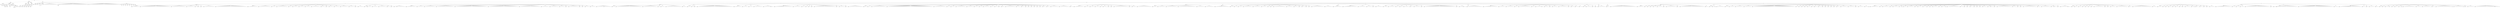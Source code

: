 graph Tree {
	"t0" [label = "TEI"];
	"t1" [label = "teiHeader"];
	"t2" [label = "fileDesc"];
	"t3" [label = "titleStmt"];
	"t4" [label = "title"];
	"t5" [label = "title"];
	"t6" [label = "title"];
	"t7" [label = "author"];
	"t8" [label = "idno"];
	"t9" [label = "idno"];
	"t10" [label = "persName"];
	"t11" [label = "persName"];
	"t12" [label = "forename"];
	"t13" [label = "surname"];
	"t14" [label = "publicationStmt"];
	"t15" [label = "publisher"];
	"t16" [label = "idno"];
	"t17" [label = "idno"];
	"t18" [label = "idno"];
	"t19" [label = "availability"];
	"t20" [label = "licence"];
	"t21" [label = "ab"];
	"t22" [label = "ref"];
	"t23" [label = "sourceDesc"];
	"t24" [label = "bibl"];
	"t25" [label = "name"];
	"t26" [label = "idno"];
	"t27" [label = "idno"];
	"t28" [label = "availability"];
	"t29" [label = "licence"];
	"t30" [label = "ab"];
	"t31" [label = "ref"];
	"t32" [label = "bibl"];
	"t33" [label = "date"];
	"t34" [label = "date"];
	"t35" [label = "idno"];
	"t36" [label = "profileDesc"];
	"t37" [label = "particDesc"];
	"t38" [label = "listPerson"];
	"t39" [label = "person"];
	"t40" [label = "persName"];
	"t41" [label = "person"];
	"t42" [label = "persName"];
	"t43" [label = "person"];
	"t44" [label = "persName"];
	"t45" [label = "person"];
	"t46" [label = "persName"];
	"t47" [label = "person"];
	"t48" [label = "persName"];
	"t49" [label = "person"];
	"t50" [label = "persName"];
	"t51" [label = "textClass"];
	"t52" [label = "keywords"];
	"t53" [label = "term"];
	"t54" [label = "term"];
	"t55" [label = "classCode"];
	"t56" [label = "revisionDesc"];
	"t57" [label = "listChange"];
	"t58" [label = "change"];
	"t59" [label = "text"];
	"t60" [label = "front"];
	"t61" [label = "docTitle"];
	"t62" [label = "titlePart"];
	"t63" [label = "titlePart"];
	"t64" [label = "titlePart"];
	"t65" [label = "docDate"];
	"t66" [label = "docAuthor"];
	"t67" [label = "div"];
	"t68" [label = "div"];
	"t69" [label = "div"];
	"t70" [label = "p"];
	"t71" [label = "div"];
	"t72" [label = "p"];
	"t73" [label = "performance"];
	"t74" [label = "ab"];
	"t75" [label = "div"];
	"t76" [label = "head"];
	"t77" [label = "p"];
	"t78" [label = "p"];
	"t79" [label = "p"];
	"t80" [label = "p"];
	"t81" [label = "p"];
	"t82" [label = "p"];
	"t83" [label = "p"];
	"t84" [label = "p"];
	"t85" [label = "p"];
	"t86" [label = "p"];
	"t87" [label = "p"];
	"t88" [label = "p"];
	"t89" [label = "div"];
	"t90" [label = "opener"];
	"t91" [label = "salute"];
	"t92" [label = "head"];
	"t93" [label = "p"];
	"t94" [label = "p"];
	"t95" [label = "p"];
	"t96" [label = "p"];
	"t97" [label = "p"];
	"t98" [label = "p"];
	"t99" [label = "p"];
	"t100" [label = "p"];
	"t101" [label = "p"];
	"t102" [label = "p"];
	"t103" [label = "p"];
	"t104" [label = "p"];
	"t105" [label = "p"];
	"t106" [label = "p"];
	"t107" [label = "p"];
	"t108" [label = "p"];
	"t109" [label = "p"];
	"t110" [label = "p"];
	"t111" [label = "p"];
	"t112" [label = "p"];
	"t113" [label = "p"];
	"t114" [label = "p"];
	"t115" [label = "p"];
	"t116" [label = "p"];
	"t117" [label = "signed"];
	"t118" [label = "div"];
	"t119" [label = "head"];
	"t120" [label = "p"];
	"t121" [label = "p"];
	"t122" [label = "p"];
	"t123" [label = "p"];
	"t124" [label = "p"];
	"t125" [label = "p"];
	"t126" [label = "p"];
	"t127" [label = "p"];
	"t128" [label = "p"];
	"t129" [label = "p"];
	"t130" [label = "p"];
	"t131" [label = "p"];
	"t132" [label = "p"];
	"t133" [label = "p"];
	"t134" [label = "p"];
	"t135" [label = "p"];
	"t136" [label = "p"];
	"t137" [label = "p"];
	"t138" [label = "p"];
	"t139" [label = "p"];
	"t140" [label = "p"];
	"t141" [label = "p"];
	"t142" [label = "p"];
	"t143" [label = "p"];
	"t144" [label = "p"];
	"t145" [label = "p"];
	"t146" [label = "castList"];
	"t147" [label = "head"];
	"t148" [label = "castItem"];
	"t149" [label = "role"];
	"t150" [label = "castItem"];
	"t151" [label = "role"];
	"t152" [label = "castItem"];
	"t153" [label = "role"];
	"t154" [label = "castItem"];
	"t155" [label = "role"];
	"t156" [label = "castItem"];
	"t157" [label = "role"];
	"t158" [label = "castItem"];
	"t159" [label = "role"];
	"t160" [label = "castItem"];
	"t161" [label = "role"];
	"t162" [label = "castItem"];
	"t163" [label = "role"];
	"t164" [label = "body"];
	"t165" [label = "div"];
	"t166" [label = "head"];
	"t167" [label = "div"];
	"t168" [label = "head"];
	"t169" [label = "sp"];
	"t170" [label = "speaker"];
	"t171" [label = "l"];
	"t172" [label = "l"];
	"t173" [label = "l"];
	"t174" [label = "l"];
	"t175" [label = "l"];
	"t176" [label = "l"];
	"t177" [label = "sp"];
	"t178" [label = "speaker"];
	"t179" [label = "l"];
	"t180" [label = "l"];
	"t181" [label = "l"];
	"t182" [label = "l"];
	"t183" [label = "l"];
	"t184" [label = "l"];
	"t185" [label = "l"];
	"t186" [label = "l"];
	"t187" [label = "l"];
	"t188" [label = "l"];
	"t189" [label = "l"];
	"t190" [label = "l"];
	"t191" [label = "l"];
	"t192" [label = "l"];
	"t193" [label = "l"];
	"t194" [label = "l"];
	"t195" [label = "l"];
	"t196" [label = "l"];
	"t197" [label = "l"];
	"t198" [label = "l"];
	"t199" [label = "l"];
	"t200" [label = "l"];
	"t201" [label = "l"];
	"t202" [label = "l"];
	"t203" [label = "l"];
	"t204" [label = "l"];
	"t205" [label = "sp"];
	"t206" [label = "speaker"];
	"t207" [label = "l"];
	"t208" [label = "l"];
	"t209" [label = "l"];
	"t210" [label = "l"];
	"t211" [label = "l"];
	"t212" [label = "l"];
	"t213" [label = "l"];
	"t214" [label = "l"];
	"t215" [label = "l"];
	"t216" [label = "l"];
	"t217" [label = "l"];
	"t218" [label = "l"];
	"t219" [label = "sp"];
	"t220" [label = "speaker"];
	"t221" [label = "l"];
	"t222" [label = "l"];
	"t223" [label = "l"];
	"t224" [label = "l"];
	"t225" [label = "l"];
	"t226" [label = "l"];
	"t227" [label = "sp"];
	"t228" [label = "speaker"];
	"t229" [label = "l"];
	"t230" [label = "sp"];
	"t231" [label = "speaker"];
	"t232" [label = "l"];
	"t233" [label = "sp"];
	"t234" [label = "speaker"];
	"t235" [label = "l"];
	"t236" [label = "sp"];
	"t237" [label = "speaker"];
	"t238" [label = "l"];
	"t239" [label = "l"];
	"t240" [label = "l"];
	"t241" [label = "l"];
	"t242" [label = "l"];
	"t243" [label = "l"];
	"t244" [label = "l"];
	"t245" [label = "l"];
	"t246" [label = "l"];
	"t247" [label = "sp"];
	"t248" [label = "speaker"];
	"t249" [label = "l"];
	"t250" [label = "l"];
	"t251" [label = "l"];
	"t252" [label = "l"];
	"t253" [label = "l"];
	"t254" [label = "l"];
	"t255" [label = "l"];
	"t256" [label = "l"];
	"t257" [label = "l"];
	"t258" [label = "l"];
	"t259" [label = "l"];
	"t260" [label = "l"];
	"t261" [label = "l"];
	"t262" [label = "l"];
	"t263" [label = "l"];
	"t264" [label = "l"];
	"t265" [label = "l"];
	"t266" [label = "l"];
	"t267" [label = "l"];
	"t268" [label = "l"];
	"t269" [label = "l"];
	"t270" [label = "l"];
	"t271" [label = "l"];
	"t272" [label = "l"];
	"t273" [label = "l"];
	"t274" [label = "l"];
	"t275" [label = "l"];
	"t276" [label = "div"];
	"t277" [label = "head"];
	"t278" [label = "sp"];
	"t279" [label = "speaker"];
	"t280" [label = "l"];
	"t281" [label = "l"];
	"t282" [label = "l"];
	"t283" [label = "l"];
	"t284" [label = "l"];
	"t285" [label = "l"];
	"t286" [label = "l"];
	"t287" [label = "l"];
	"t288" [label = "sp"];
	"t289" [label = "speaker"];
	"t290" [label = "l"];
	"t291" [label = "l"];
	"t292" [label = "l"];
	"t293" [label = "l"];
	"t294" [label = "l"];
	"t295" [label = "l"];
	"t296" [label = "l"];
	"t297" [label = "l"];
	"t298" [label = "l"];
	"t299" [label = "l"];
	"t300" [label = "sp"];
	"t301" [label = "speaker"];
	"t302" [label = "l"];
	"t303" [label = "l"];
	"t304" [label = "l"];
	"t305" [label = "sp"];
	"t306" [label = "speaker"];
	"t307" [label = "l"];
	"t308" [label = "l"];
	"t309" [label = "l"];
	"t310" [label = "l"];
	"t311" [label = "l"];
	"t312" [label = "l"];
	"t313" [label = "l"];
	"t314" [label = "l"];
	"t315" [label = "l"];
	"t316" [label = "sp"];
	"t317" [label = "speaker"];
	"t318" [label = "l"];
	"t319" [label = "l"];
	"t320" [label = "sp"];
	"t321" [label = "speaker"];
	"t322" [label = "l"];
	"t323" [label = "l"];
	"t324" [label = "l"];
	"t325" [label = "l"];
	"t326" [label = "sp"];
	"t327" [label = "speaker"];
	"t328" [label = "l"];
	"t329" [label = "l"];
	"t330" [label = "l"];
	"t331" [label = "l"];
	"t332" [label = "sp"];
	"t333" [label = "speaker"];
	"t334" [label = "l"];
	"t335" [label = "l"];
	"t336" [label = "l"];
	"t337" [label = "l"];
	"t338" [label = "sp"];
	"t339" [label = "speaker"];
	"t340" [label = "l"];
	"t341" [label = "l"];
	"t342" [label = "l"];
	"t343" [label = "l"];
	"t344" [label = "l"];
	"t345" [label = "l"];
	"t346" [label = "l"];
	"t347" [label = "sp"];
	"t348" [label = "speaker"];
	"t349" [label = "l"];
	"t350" [label = "l"];
	"t351" [label = "l"];
	"t352" [label = "sp"];
	"t353" [label = "speaker"];
	"t354" [label = "l"];
	"t355" [label = "sp"];
	"t356" [label = "speaker"];
	"t357" [label = "l"];
	"t358" [label = "l"];
	"t359" [label = "l"];
	"t360" [label = "sp"];
	"t361" [label = "speaker"];
	"t362" [label = "l"];
	"t363" [label = "l"];
	"t364" [label = "l"];
	"t365" [label = "l"];
	"t366" [label = "sp"];
	"t367" [label = "speaker"];
	"t368" [label = "l"];
	"t369" [label = "l"];
	"t370" [label = "l"];
	"t371" [label = "l"];
	"t372" [label = "l"];
	"t373" [label = "l"];
	"t374" [label = "sp"];
	"t375" [label = "speaker"];
	"t376" [label = "l"];
	"t377" [label = "l"];
	"t378" [label = "l"];
	"t379" [label = "l"];
	"t380" [label = "sp"];
	"t381" [label = "speaker"];
	"t382" [label = "l"];
	"t383" [label = "sp"];
	"t384" [label = "speaker"];
	"t385" [label = "l"];
	"t386" [label = "l"];
	"t387" [label = "l"];
	"t388" [label = "l"];
	"t389" [label = "div"];
	"t390" [label = "head"];
	"t391" [label = "sp"];
	"t392" [label = "speaker"];
	"t393" [label = "l"];
	"t394" [label = "sp"];
	"t395" [label = "speaker"];
	"t396" [label = "l"];
	"t397" [label = "l"];
	"t398" [label = "l"];
	"t399" [label = "sp"];
	"t400" [label = "speaker"];
	"t401" [label = "l"];
	"t402" [label = "l"];
	"t403" [label = "l"];
	"t404" [label = "l"];
	"t405" [label = "sp"];
	"t406" [label = "speaker"];
	"t407" [label = "l"];
	"t408" [label = "l"];
	"t409" [label = "l"];
	"t410" [label = "l"];
	"t411" [label = "l"];
	"t412" [label = "l"];
	"t413" [label = "sp"];
	"t414" [label = "speaker"];
	"t415" [label = "l"];
	"t416" [label = "l"];
	"t417" [label = "sp"];
	"t418" [label = "speaker"];
	"t419" [label = "l"];
	"t420" [label = "sp"];
	"t421" [label = "speaker"];
	"t422" [label = "l"];
	"t423" [label = "stage"];
	"t424" [label = "l"];
	"t425" [label = "l"];
	"t426" [label = "l"];
	"t427" [label = "l"];
	"t428" [label = "l"];
	"t429" [label = "l"];
	"t430" [label = "l"];
	"t431" [label = "div"];
	"t432" [label = "head"];
	"t433" [label = "sp"];
	"t434" [label = "speaker"];
	"t435" [label = "l"];
	"t436" [label = "l"];
	"t437" [label = "l"];
	"t438" [label = "l"];
	"t439" [label = "l"];
	"t440" [label = "l"];
	"t441" [label = "l"];
	"t442" [label = "l"];
	"t443" [label = "sp"];
	"t444" [label = "speaker"];
	"t445" [label = "l"];
	"t446" [label = "l"];
	"t447" [label = "l"];
	"t448" [label = "l"];
	"t449" [label = "l"];
	"t450" [label = "sp"];
	"t451" [label = "speaker"];
	"t452" [label = "l"];
	"t453" [label = "l"];
	"t454" [label = "l"];
	"t455" [label = "l"];
	"t456" [label = "l"];
	"t457" [label = "l"];
	"t458" [label = "l"];
	"t459" [label = "l"];
	"t460" [label = "l"];
	"t461" [label = "sp"];
	"t462" [label = "speaker"];
	"t463" [label = "l"];
	"t464" [label = "l"];
	"t465" [label = "l"];
	"t466" [label = "l"];
	"t467" [label = "l"];
	"t468" [label = "l"];
	"t469" [label = "l"];
	"t470" [label = "l"];
	"t471" [label = "l"];
	"t472" [label = "l"];
	"t473" [label = "l"];
	"t474" [label = "l"];
	"t475" [label = "l"];
	"t476" [label = "l"];
	"t477" [label = "l"];
	"t478" [label = "sp"];
	"t479" [label = "speaker"];
	"t480" [label = "l"];
	"t481" [label = "l"];
	"t482" [label = "l"];
	"t483" [label = "l"];
	"t484" [label = "l"];
	"t485" [label = "l"];
	"t486" [label = "l"];
	"t487" [label = "l"];
	"t488" [label = "l"];
	"t489" [label = "l"];
	"t490" [label = "l"];
	"t491" [label = "l"];
	"t492" [label = "l"];
	"t493" [label = "l"];
	"t494" [label = "l"];
	"t495" [label = "l"];
	"t496" [label = "l"];
	"t497" [label = "l"];
	"t498" [label = "l"];
	"t499" [label = "l"];
	"t500" [label = "l"];
	"t501" [label = "l"];
	"t502" [label = "l"];
	"t503" [label = "l"];
	"t504" [label = "l"];
	"t505" [label = "l"];
	"t506" [label = "l"];
	"t507" [label = "l"];
	"t508" [label = "sp"];
	"t509" [label = "speaker"];
	"t510" [label = "l"];
	"t511" [label = "l"];
	"t512" [label = "l"];
	"t513" [label = "l"];
	"t514" [label = "l"];
	"t515" [label = "l"];
	"t516" [label = "l"];
	"t517" [label = "l"];
	"t518" [label = "l"];
	"t519" [label = "l"];
	"t520" [label = "l"];
	"t521" [label = "l"];
	"t522" [label = "l"];
	"t523" [label = "l"];
	"t524" [label = "l"];
	"t525" [label = "l"];
	"t526" [label = "l"];
	"t527" [label = "l"];
	"t528" [label = "l"];
	"t529" [label = "l"];
	"t530" [label = "l"];
	"t531" [label = "l"];
	"t532" [label = "l"];
	"t533" [label = "l"];
	"t534" [label = "l"];
	"t535" [label = "l"];
	"t536" [label = "sp"];
	"t537" [label = "speaker"];
	"t538" [label = "l"];
	"t539" [label = "l"];
	"t540" [label = "l"];
	"t541" [label = "l"];
	"t542" [label = "l"];
	"t543" [label = "l"];
	"t544" [label = "l"];
	"t545" [label = "l"];
	"t546" [label = "l"];
	"t547" [label = "l"];
	"t548" [label = "l"];
	"t549" [label = "l"];
	"t550" [label = "l"];
	"t551" [label = "l"];
	"t552" [label = "l"];
	"t553" [label = "l"];
	"t554" [label = "l"];
	"t555" [label = "l"];
	"t556" [label = "sp"];
	"t557" [label = "speaker"];
	"t558" [label = "l"];
	"t559" [label = "l"];
	"t560" [label = "l"];
	"t561" [label = "l"];
	"t562" [label = "l"];
	"t563" [label = "l"];
	"t564" [label = "sp"];
	"t565" [label = "speaker"];
	"t566" [label = "l"];
	"t567" [label = "l"];
	"t568" [label = "l"];
	"t569" [label = "l"];
	"t570" [label = "l"];
	"t571" [label = "l"];
	"t572" [label = "l"];
	"t573" [label = "sp"];
	"t574" [label = "speaker"];
	"t575" [label = "l"];
	"t576" [label = "l"];
	"t577" [label = "l"];
	"t578" [label = "l"];
	"t579" [label = "sp"];
	"t580" [label = "speaker"];
	"t581" [label = "l"];
	"t582" [label = "sp"];
	"t583" [label = "speaker"];
	"t584" [label = "l"];
	"t585" [label = "l"];
	"t586" [label = "l"];
	"t587" [label = "l"];
	"t588" [label = "l"];
	"t589" [label = "l"];
	"t590" [label = "l"];
	"t591" [label = "l"];
	"t592" [label = "sp"];
	"t593" [label = "speaker"];
	"t594" [label = "l"];
	"t595" [label = "sp"];
	"t596" [label = "speaker"];
	"t597" [label = "l"];
	"t598" [label = "sp"];
	"t599" [label = "speaker"];
	"t600" [label = "l"];
	"t601" [label = "l"];
	"t602" [label = "l"];
	"t603" [label = "sp"];
	"t604" [label = "speaker"];
	"t605" [label = "l"];
	"t606" [label = "l"];
	"t607" [label = "l"];
	"t608" [label = "l"];
	"t609" [label = "sp"];
	"t610" [label = "speaker"];
	"t611" [label = "l"];
	"t612" [label = "l"];
	"t613" [label = "l"];
	"t614" [label = "l"];
	"t615" [label = "l"];
	"t616" [label = "stage"];
	"t617" [label = "l"];
	"t618" [label = "l"];
	"t619" [label = "l"];
	"t620" [label = "l"];
	"t621" [label = "l"];
	"t622" [label = "l"];
	"t623" [label = "div"];
	"t624" [label = "head"];
	"t625" [label = "div"];
	"t626" [label = "head"];
	"t627" [label = "sp"];
	"t628" [label = "speaker"];
	"t629" [label = "l"];
	"t630" [label = "l"];
	"t631" [label = "sp"];
	"t632" [label = "speaker"];
	"t633" [label = "l"];
	"t634" [label = "l"];
	"t635" [label = "l"];
	"t636" [label = "l"];
	"t637" [label = "l"];
	"t638" [label = "l"];
	"t639" [label = "l"];
	"t640" [label = "l"];
	"t641" [label = "l"];
	"t642" [label = "l"];
	"t643" [label = "l"];
	"t644" [label = "l"];
	"t645" [label = "l"];
	"t646" [label = "l"];
	"t647" [label = "l"];
	"t648" [label = "l"];
	"t649" [label = "l"];
	"t650" [label = "l"];
	"t651" [label = "l"];
	"t652" [label = "l"];
	"t653" [label = "l"];
	"t654" [label = "l"];
	"t655" [label = "sp"];
	"t656" [label = "speaker"];
	"t657" [label = "l"];
	"t658" [label = "l"];
	"t659" [label = "l"];
	"t660" [label = "l"];
	"t661" [label = "l"];
	"t662" [label = "l"];
	"t663" [label = "l"];
	"t664" [label = "l"];
	"t665" [label = "l"];
	"t666" [label = "l"];
	"t667" [label = "l"];
	"t668" [label = "l"];
	"t669" [label = "sp"];
	"t670" [label = "speaker"];
	"t671" [label = "l"];
	"t672" [label = "sp"];
	"t673" [label = "speaker"];
	"t674" [label = "l"];
	"t675" [label = "l"];
	"t676" [label = "l"];
	"t677" [label = "sp"];
	"t678" [label = "speaker"];
	"t679" [label = "l"];
	"t680" [label = "l"];
	"t681" [label = "l"];
	"t682" [label = "l"];
	"t683" [label = "l"];
	"t684" [label = "l"];
	"t685" [label = "l"];
	"t686" [label = "l"];
	"t687" [label = "l"];
	"t688" [label = "l"];
	"t689" [label = "l"];
	"t690" [label = "l"];
	"t691" [label = "l"];
	"t692" [label = "sp"];
	"t693" [label = "speaker"];
	"t694" [label = "l"];
	"t695" [label = "l"];
	"t696" [label = "l"];
	"t697" [label = "div"];
	"t698" [label = "head"];
	"t699" [label = "sp"];
	"t700" [label = "speaker"];
	"t701" [label = "l"];
	"t702" [label = "l"];
	"t703" [label = "sp"];
	"t704" [label = "speaker"];
	"t705" [label = "l"];
	"t706" [label = "sp"];
	"t707" [label = "speaker"];
	"t708" [label = "l"];
	"t709" [label = "sp"];
	"t710" [label = "speaker"];
	"t711" [label = "l"];
	"t712" [label = "l"];
	"t713" [label = "l"];
	"t714" [label = "l"];
	"t715" [label = "l"];
	"t716" [label = "l"];
	"t717" [label = "l"];
	"t718" [label = "l"];
	"t719" [label = "l"];
	"t720" [label = "l"];
	"t721" [label = "l"];
	"t722" [label = "l"];
	"t723" [label = "l"];
	"t724" [label = "l"];
	"t725" [label = "l"];
	"t726" [label = "l"];
	"t727" [label = "l"];
	"t728" [label = "l"];
	"t729" [label = "l"];
	"t730" [label = "l"];
	"t731" [label = "l"];
	"t732" [label = "l"];
	"t733" [label = "l"];
	"t734" [label = "l"];
	"t735" [label = "l"];
	"t736" [label = "l"];
	"t737" [label = "l"];
	"t738" [label = "l"];
	"t739" [label = "l"];
	"t740" [label = "l"];
	"t741" [label = "l"];
	"t742" [label = "div"];
	"t743" [label = "head"];
	"t744" [label = "sp"];
	"t745" [label = "speaker"];
	"t746" [label = "l"];
	"t747" [label = "l"];
	"t748" [label = "l"];
	"t749" [label = "l"];
	"t750" [label = "l"];
	"t751" [label = "l"];
	"t752" [label = "sp"];
	"t753" [label = "speaker"];
	"t754" [label = "l"];
	"t755" [label = "l"];
	"t756" [label = "l"];
	"t757" [label = "l"];
	"t758" [label = "sp"];
	"t759" [label = "speaker"];
	"t760" [label = "l"];
	"t761" [label = "l"];
	"t762" [label = "l"];
	"t763" [label = "sp"];
	"t764" [label = "speaker"];
	"t765" [label = "l"];
	"t766" [label = "l"];
	"t767" [label = "l"];
	"t768" [label = "l"];
	"t769" [label = "l"];
	"t770" [label = "l"];
	"t771" [label = "l"];
	"t772" [label = "sp"];
	"t773" [label = "speaker"];
	"t774" [label = "l"];
	"t775" [label = "l"];
	"t776" [label = "l"];
	"t777" [label = "l"];
	"t778" [label = "l"];
	"t779" [label = "stage"];
	"t780" [label = "l"];
	"t781" [label = "l"];
	"t782" [label = "div"];
	"t783" [label = "head"];
	"t784" [label = "sp"];
	"t785" [label = "speaker"];
	"t786" [label = "l"];
	"t787" [label = "l"];
	"t788" [label = "l"];
	"t789" [label = "l"];
	"t790" [label = "l"];
	"t791" [label = "l"];
	"t792" [label = "l"];
	"t793" [label = "l"];
	"t794" [label = "l"];
	"t795" [label = "l"];
	"t796" [label = "l"];
	"t797" [label = "l"];
	"t798" [label = "l"];
	"t799" [label = "l"];
	"t800" [label = "l"];
	"t801" [label = "sp"];
	"t802" [label = "speaker"];
	"t803" [label = "l"];
	"t804" [label = "l"];
	"t805" [label = "l"];
	"t806" [label = "l"];
	"t807" [label = "l"];
	"t808" [label = "l"];
	"t809" [label = "sp"];
	"t810" [label = "speaker"];
	"t811" [label = "l"];
	"t812" [label = "l"];
	"t813" [label = "sp"];
	"t814" [label = "speaker"];
	"t815" [label = "l"];
	"t816" [label = "sp"];
	"t817" [label = "speaker"];
	"t818" [label = "l"];
	"t819" [label = "sp"];
	"t820" [label = "speaker"];
	"t821" [label = "l"];
	"t822" [label = "sp"];
	"t823" [label = "speaker"];
	"t824" [label = "l"];
	"t825" [label = "l"];
	"t826" [label = "l"];
	"t827" [label = "l"];
	"t828" [label = "l"];
	"t829" [label = "l"];
	"t830" [label = "l"];
	"t831" [label = "l"];
	"t832" [label = "l"];
	"t833" [label = "l"];
	"t834" [label = "l"];
	"t835" [label = "l"];
	"t836" [label = "l"];
	"t837" [label = "l"];
	"t838" [label = "l"];
	"t839" [label = "l"];
	"t840" [label = "l"];
	"t841" [label = "l"];
	"t842" [label = "sp"];
	"t843" [label = "speaker"];
	"t844" [label = "l"];
	"t845" [label = "sp"];
	"t846" [label = "speaker"];
	"t847" [label = "l"];
	"t848" [label = "l"];
	"t849" [label = "l"];
	"t850" [label = "l"];
	"t851" [label = "sp"];
	"t852" [label = "speaker"];
	"t853" [label = "l"];
	"t854" [label = "sp"];
	"t855" [label = "speaker"];
	"t856" [label = "l"];
	"t857" [label = "l"];
	"t858" [label = "l"];
	"t859" [label = "l"];
	"t860" [label = "l"];
	"t861" [label = "l"];
	"t862" [label = "l"];
	"t863" [label = "l"];
	"t864" [label = "l"];
	"t865" [label = "l"];
	"t866" [label = "l"];
	"t867" [label = "l"];
	"t868" [label = "div"];
	"t869" [label = "head"];
	"t870" [label = "sp"];
	"t871" [label = "speaker"];
	"t872" [label = "l"];
	"t873" [label = "l"];
	"t874" [label = "sp"];
	"t875" [label = "speaker"];
	"t876" [label = "l"];
	"t877" [label = "l"];
	"t878" [label = "sp"];
	"t879" [label = "speaker"];
	"t880" [label = "l"];
	"t881" [label = "l"];
	"t882" [label = "l"];
	"t883" [label = "l"];
	"t884" [label = "l"];
	"t885" [label = "l"];
	"t886" [label = "l"];
	"t887" [label = "l"];
	"t888" [label = "l"];
	"t889" [label = "l"];
	"t890" [label = "l"];
	"t891" [label = "l"];
	"t892" [label = "sp"];
	"t893" [label = "speaker"];
	"t894" [label = "l"];
	"t895" [label = "l"];
	"t896" [label = "l"];
	"t897" [label = "l"];
	"t898" [label = "l"];
	"t899" [label = "l"];
	"t900" [label = "l"];
	"t901" [label = "l"];
	"t902" [label = "l"];
	"t903" [label = "l"];
	"t904" [label = "l"];
	"t905" [label = "l"];
	"t906" [label = "l"];
	"t907" [label = "l"];
	"t908" [label = "l"];
	"t909" [label = "l"];
	"t910" [label = "l"];
	"t911" [label = "l"];
	"t912" [label = "l"];
	"t913" [label = "l"];
	"t914" [label = "l"];
	"t915" [label = "l"];
	"t916" [label = "l"];
	"t917" [label = "l"];
	"t918" [label = "l"];
	"t919" [label = "l"];
	"t920" [label = "l"];
	"t921" [label = "l"];
	"t922" [label = "l"];
	"t923" [label = "l"];
	"t924" [label = "l"];
	"t925" [label = "l"];
	"t926" [label = "l"];
	"t927" [label = "l"];
	"t928" [label = "l"];
	"t929" [label = "l"];
	"t930" [label = "l"];
	"t931" [label = "l"];
	"t932" [label = "l"];
	"t933" [label = "l"];
	"t934" [label = "sp"];
	"t935" [label = "speaker"];
	"t936" [label = "l"];
	"t937" [label = "l"];
	"t938" [label = "l"];
	"t939" [label = "l"];
	"t940" [label = "l"];
	"t941" [label = "l"];
	"t942" [label = "l"];
	"t943" [label = "l"];
	"t944" [label = "l"];
	"t945" [label = "l"];
	"t946" [label = "sp"];
	"t947" [label = "speaker"];
	"t948" [label = "l"];
	"t949" [label = "l"];
	"t950" [label = "sp"];
	"t951" [label = "speaker"];
	"t952" [label = "l"];
	"t953" [label = "l"];
	"t954" [label = "l"];
	"t955" [label = "sp"];
	"t956" [label = "speaker"];
	"t957" [label = "l"];
	"t958" [label = "l"];
	"t959" [label = "l"];
	"t960" [label = "l"];
	"t961" [label = "l"];
	"t962" [label = "l"];
	"t963" [label = "l"];
	"t964" [label = "l"];
	"t965" [label = "sp"];
	"t966" [label = "speaker"];
	"t967" [label = "l"];
	"t968" [label = "l"];
	"t969" [label = "l"];
	"t970" [label = "l"];
	"t971" [label = "l"];
	"t972" [label = "sp"];
	"t973" [label = "speaker"];
	"t974" [label = "l"];
	"t975" [label = "l"];
	"t976" [label = "l"];
	"t977" [label = "sp"];
	"t978" [label = "speaker"];
	"t979" [label = "l"];
	"t980" [label = "l"];
	"t981" [label = "sp"];
	"t982" [label = "speaker"];
	"t983" [label = "l"];
	"t984" [label = "l"];
	"t985" [label = "l"];
	"t986" [label = "l"];
	"t987" [label = "l"];
	"t988" [label = "sp"];
	"t989" [label = "speaker"];
	"t990" [label = "l"];
	"t991" [label = "l"];
	"t992" [label = "sp"];
	"t993" [label = "speaker"];
	"t994" [label = "l"];
	"t995" [label = "l"];
	"t996" [label = "sp"];
	"t997" [label = "speaker"];
	"t998" [label = "l"];
	"t999" [label = "sp"];
	"t1000" [label = "speaker"];
	"t1001" [label = "l"];
	"t1002" [label = "l"];
	"t1003" [label = "sp"];
	"t1004" [label = "speaker"];
	"t1005" [label = "l"];
	"t1006" [label = "l"];
	"t1007" [label = "l"];
	"t1008" [label = "l"];
	"t1009" [label = "l"];
	"t1010" [label = "l"];
	"t1011" [label = "l"];
	"t1012" [label = "l"];
	"t1013" [label = "sp"];
	"t1014" [label = "speaker"];
	"t1015" [label = "l"];
	"t1016" [label = "l"];
	"t1017" [label = "l"];
	"t1018" [label = "sp"];
	"t1019" [label = "speaker"];
	"t1020" [label = "l"];
	"t1021" [label = "l"];
	"t1022" [label = "sp"];
	"t1023" [label = "speaker"];
	"t1024" [label = "l"];
	"t1025" [label = "sp"];
	"t1026" [label = "speaker"];
	"t1027" [label = "l"];
	"t1028" [label = "sp"];
	"t1029" [label = "speaker"];
	"t1030" [label = "l"];
	"t1031" [label = "sp"];
	"t1032" [label = "speaker"];
	"t1033" [label = "l"];
	"t1034" [label = "sp"];
	"t1035" [label = "speaker"];
	"t1036" [label = "l"];
	"t1037" [label = "sp"];
	"t1038" [label = "speaker"];
	"t1039" [label = "l"];
	"t1040" [label = "sp"];
	"t1041" [label = "speaker"];
	"t1042" [label = "l"];
	"t1043" [label = "l"];
	"t1044" [label = "sp"];
	"t1045" [label = "speaker"];
	"t1046" [label = "l"];
	"t1047" [label = "l"];
	"t1048" [label = "sp"];
	"t1049" [label = "speaker"];
	"t1050" [label = "l"];
	"t1051" [label = "l"];
	"t1052" [label = "l"];
	"t1053" [label = "l"];
	"t1054" [label = "l"];
	"t1055" [label = "l"];
	"t1056" [label = "sp"];
	"t1057" [label = "speaker"];
	"t1058" [label = "l"];
	"t1059" [label = "l"];
	"t1060" [label = "l"];
	"t1061" [label = "l"];
	"t1062" [label = "l"];
	"t1063" [label = "l"];
	"t1064" [label = "l"];
	"t1065" [label = "l"];
	"t1066" [label = "sp"];
	"t1067" [label = "speaker"];
	"t1068" [label = "l"];
	"t1069" [label = "l"];
	"t1070" [label = "div"];
	"t1071" [label = "head"];
	"t1072" [label = "sp"];
	"t1073" [label = "speaker"];
	"t1074" [label = "l"];
	"t1075" [label = "l"];
	"t1076" [label = "l"];
	"t1077" [label = "l"];
	"t1078" [label = "l"];
	"t1079" [label = "l"];
	"t1080" [label = "l"];
	"t1081" [label = "l"];
	"t1082" [label = "sp"];
	"t1083" [label = "speaker"];
	"t1084" [label = "l"];
	"t1085" [label = "l"];
	"t1086" [label = "l"];
	"t1087" [label = "sp"];
	"t1088" [label = "speaker"];
	"t1089" [label = "l"];
	"t1090" [label = "l"];
	"t1091" [label = "l"];
	"t1092" [label = "sp"];
	"t1093" [label = "speaker"];
	"t1094" [label = "l"];
	"t1095" [label = "l"];
	"t1096" [label = "l"];
	"t1097" [label = "sp"];
	"t1098" [label = "speaker"];
	"t1099" [label = "l"];
	"t1100" [label = "sp"];
	"t1101" [label = "speaker"];
	"t1102" [label = "l"];
	"t1103" [label = "l"];
	"t1104" [label = "l"];
	"t1105" [label = "sp"];
	"t1106" [label = "speaker"];
	"t1107" [label = "l"];
	"t1108" [label = "sp"];
	"t1109" [label = "speaker"];
	"t1110" [label = "l"];
	"t1111" [label = "sp"];
	"t1112" [label = "speaker"];
	"t1113" [label = "l"];
	"t1114" [label = "l"];
	"t1115" [label = "l"];
	"t1116" [label = "l"];
	"t1117" [label = "l"];
	"t1118" [label = "l"];
	"t1119" [label = "l"];
	"t1120" [label = "l"];
	"t1121" [label = "l"];
	"t1122" [label = "l"];
	"t1123" [label = "l"];
	"t1124" [label = "l"];
	"t1125" [label = "sp"];
	"t1126" [label = "speaker"];
	"t1127" [label = "l"];
	"t1128" [label = "sp"];
	"t1129" [label = "speaker"];
	"t1130" [label = "l"];
	"t1131" [label = "l"];
	"t1132" [label = "l"];
	"t1133" [label = "sp"];
	"t1134" [label = "speaker"];
	"t1135" [label = "l"];
	"t1136" [label = "l"];
	"t1137" [label = "l"];
	"t1138" [label = "l"];
	"t1139" [label = "l"];
	"t1140" [label = "l"];
	"t1141" [label = "l"];
	"t1142" [label = "l"];
	"t1143" [label = "l"];
	"t1144" [label = "l"];
	"t1145" [label = "l"];
	"t1146" [label = "l"];
	"t1147" [label = "div"];
	"t1148" [label = "head"];
	"t1149" [label = "div"];
	"t1150" [label = "head"];
	"t1151" [label = "sp"];
	"t1152" [label = "speaker"];
	"t1153" [label = "l"];
	"t1154" [label = "l"];
	"t1155" [label = "l"];
	"t1156" [label = "sp"];
	"t1157" [label = "speaker"];
	"t1158" [label = "l"];
	"t1159" [label = "l"];
	"t1160" [label = "l"];
	"t1161" [label = "l"];
	"t1162" [label = "l"];
	"t1163" [label = "l"];
	"t1164" [label = "sp"];
	"t1165" [label = "speaker"];
	"t1166" [label = "l"];
	"t1167" [label = "l"];
	"t1168" [label = "l"];
	"t1169" [label = "l"];
	"t1170" [label = "l"];
	"t1171" [label = "l"];
	"t1172" [label = "l"];
	"t1173" [label = "l"];
	"t1174" [label = "l"];
	"t1175" [label = "sp"];
	"t1176" [label = "speaker"];
	"t1177" [label = "l"];
	"t1178" [label = "l"];
	"t1179" [label = "l"];
	"t1180" [label = "l"];
	"t1181" [label = "l"];
	"t1182" [label = "l"];
	"t1183" [label = "l"];
	"t1184" [label = "l"];
	"t1185" [label = "l"];
	"t1186" [label = "l"];
	"t1187" [label = "l"];
	"t1188" [label = "l"];
	"t1189" [label = "l"];
	"t1190" [label = "l"];
	"t1191" [label = "l"];
	"t1192" [label = "sp"];
	"t1193" [label = "speaker"];
	"t1194" [label = "l"];
	"t1195" [label = "l"];
	"t1196" [label = "l"];
	"t1197" [label = "l"];
	"t1198" [label = "l"];
	"t1199" [label = "l"];
	"t1200" [label = "sp"];
	"t1201" [label = "speaker"];
	"t1202" [label = "l"];
	"t1203" [label = "l"];
	"t1204" [label = "l"];
	"t1205" [label = "l"];
	"t1206" [label = "l"];
	"t1207" [label = "l"];
	"t1208" [label = "l"];
	"t1209" [label = "div"];
	"t1210" [label = "head"];
	"t1211" [label = "sp"];
	"t1212" [label = "speaker"];
	"t1213" [label = "l"];
	"t1214" [label = "l"];
	"t1215" [label = "l"];
	"t1216" [label = "l"];
	"t1217" [label = "l"];
	"t1218" [label = "l"];
	"t1219" [label = "l"];
	"t1220" [label = "l"];
	"t1221" [label = "l"];
	"t1222" [label = "l"];
	"t1223" [label = "l"];
	"t1224" [label = "l"];
	"t1225" [label = "div"];
	"t1226" [label = "head"];
	"t1227" [label = "sp"];
	"t1228" [label = "speaker"];
	"t1229" [label = "l"];
	"t1230" [label = "l"];
	"t1231" [label = "sp"];
	"t1232" [label = "speaker"];
	"t1233" [label = "l"];
	"t1234" [label = "l"];
	"t1235" [label = "sp"];
	"t1236" [label = "speaker"];
	"t1237" [label = "l"];
	"t1238" [label = "l"];
	"t1239" [label = "l"];
	"t1240" [label = "sp"];
	"t1241" [label = "speaker"];
	"t1242" [label = "l"];
	"t1243" [label = "l"];
	"t1244" [label = "l"];
	"t1245" [label = "l"];
	"t1246" [label = "l"];
	"t1247" [label = "l"];
	"t1248" [label = "l"];
	"t1249" [label = "sp"];
	"t1250" [label = "speaker"];
	"t1251" [label = "l"];
	"t1252" [label = "l"];
	"t1253" [label = "l"];
	"t1254" [label = "l"];
	"t1255" [label = "l"];
	"t1256" [label = "l"];
	"t1257" [label = "sp"];
	"t1258" [label = "speaker"];
	"t1259" [label = "l"];
	"t1260" [label = "l"];
	"t1261" [label = "l"];
	"t1262" [label = "l"];
	"t1263" [label = "sp"];
	"t1264" [label = "speaker"];
	"t1265" [label = "l"];
	"t1266" [label = "sp"];
	"t1267" [label = "speaker"];
	"t1268" [label = "l"];
	"t1269" [label = "sp"];
	"t1270" [label = "speaker"];
	"t1271" [label = "l"];
	"t1272" [label = "l"];
	"t1273" [label = "l"];
	"t1274" [label = "l"];
	"t1275" [label = "l"];
	"t1276" [label = "l"];
	"t1277" [label = "l"];
	"t1278" [label = "l"];
	"t1279" [label = "l"];
	"t1280" [label = "l"];
	"t1281" [label = "sp"];
	"t1282" [label = "speaker"];
	"t1283" [label = "l"];
	"t1284" [label = "l"];
	"t1285" [label = "l"];
	"t1286" [label = "l"];
	"t1287" [label = "l"];
	"t1288" [label = "sp"];
	"t1289" [label = "speaker"];
	"t1290" [label = "l"];
	"t1291" [label = "l"];
	"t1292" [label = "l"];
	"t1293" [label = "sp"];
	"t1294" [label = "speaker"];
	"t1295" [label = "l"];
	"t1296" [label = "sp"];
	"t1297" [label = "speaker"];
	"t1298" [label = "l"];
	"t1299" [label = "l"];
	"t1300" [label = "sp"];
	"t1301" [label = "speaker"];
	"t1302" [label = "l"];
	"t1303" [label = "sp"];
	"t1304" [label = "speaker"];
	"t1305" [label = "l"];
	"t1306" [label = "sp"];
	"t1307" [label = "speaker"];
	"t1308" [label = "l"];
	"t1309" [label = "l"];
	"t1310" [label = "l"];
	"t1311" [label = "l"];
	"t1312" [label = "l"];
	"t1313" [label = "l"];
	"t1314" [label = "l"];
	"t1315" [label = "l"];
	"t1316" [label = "l"];
	"t1317" [label = "l"];
	"t1318" [label = "sp"];
	"t1319" [label = "speaker"];
	"t1320" [label = "l"];
	"t1321" [label = "l"];
	"t1322" [label = "l"];
	"t1323" [label = "l"];
	"t1324" [label = "l"];
	"t1325" [label = "l"];
	"t1326" [label = "div"];
	"t1327" [label = "head"];
	"t1328" [label = "sp"];
	"t1329" [label = "speaker"];
	"t1330" [label = "l"];
	"t1331" [label = "l"];
	"t1332" [label = "l"];
	"t1333" [label = "l"];
	"t1334" [label = "l"];
	"t1335" [label = "l"];
	"t1336" [label = "l"];
	"t1337" [label = "div"];
	"t1338" [label = "head"];
	"t1339" [label = "sp"];
	"t1340" [label = "speaker"];
	"t1341" [label = "l"];
	"t1342" [label = "l"];
	"t1343" [label = "l"];
	"t1344" [label = "l"];
	"t1345" [label = "l"];
	"t1346" [label = "l"];
	"t1347" [label = "l"];
	"t1348" [label = "l"];
	"t1349" [label = "l"];
	"t1350" [label = "l"];
	"t1351" [label = "l"];
	"t1352" [label = "l"];
	"t1353" [label = "sp"];
	"t1354" [label = "speaker"];
	"t1355" [label = "l"];
	"t1356" [label = "l"];
	"t1357" [label = "l"];
	"t1358" [label = "l"];
	"t1359" [label = "l"];
	"t1360" [label = "l"];
	"t1361" [label = "sp"];
	"t1362" [label = "speaker"];
	"t1363" [label = "l"];
	"t1364" [label = "l"];
	"t1365" [label = "l"];
	"t1366" [label = "l"];
	"t1367" [label = "sp"];
	"t1368" [label = "speaker"];
	"t1369" [label = "l"];
	"t1370" [label = "sp"];
	"t1371" [label = "speaker"];
	"t1372" [label = "l"];
	"t1373" [label = "l"];
	"t1374" [label = "l"];
	"t1375" [label = "l"];
	"t1376" [label = "l"];
	"t1377" [label = "div"];
	"t1378" [label = "head"];
	"t1379" [label = "sp"];
	"t1380" [label = "speaker"];
	"t1381" [label = "l"];
	"t1382" [label = "l"];
	"t1383" [label = "l"];
	"t1384" [label = "sp"];
	"t1385" [label = "speaker"];
	"t1386" [label = "l"];
	"t1387" [label = "l"];
	"t1388" [label = "l"];
	"t1389" [label = "l"];
	"t1390" [label = "l"];
	"t1391" [label = "sp"];
	"t1392" [label = "speaker"];
	"t1393" [label = "l"];
	"t1394" [label = "l"];
	"t1395" [label = "sp"];
	"t1396" [label = "speaker"];
	"t1397" [label = "l"];
	"t1398" [label = "l"];
	"t1399" [label = "sp"];
	"t1400" [label = "speaker"];
	"t1401" [label = "l"];
	"t1402" [label = "l"];
	"t1403" [label = "l"];
	"t1404" [label = "l"];
	"t1405" [label = "sp"];
	"t1406" [label = "speaker"];
	"t1407" [label = "l"];
	"t1408" [label = "l"];
	"t1409" [label = "sp"];
	"t1410" [label = "speaker"];
	"t1411" [label = "l"];
	"t1412" [label = "l"];
	"t1413" [label = "l"];
	"t1414" [label = "l"];
	"t1415" [label = "l"];
	"t1416" [label = "sp"];
	"t1417" [label = "speaker"];
	"t1418" [label = "l"];
	"t1419" [label = "sp"];
	"t1420" [label = "speaker"];
	"t1421" [label = "l"];
	"t1422" [label = "l"];
	"t1423" [label = "l"];
	"t1424" [label = "l"];
	"t1425" [label = "l"];
	"t1426" [label = "l"];
	"t1427" [label = "l"];
	"t1428" [label = "l"];
	"t1429" [label = "l"];
	"t1430" [label = "l"];
	"t1431" [label = "l"];
	"t1432" [label = "l"];
	"t1433" [label = "l"];
	"t1434" [label = "l"];
	"t1435" [label = "l"];
	"t1436" [label = "l"];
	"t1437" [label = "l"];
	"t1438" [label = "l"];
	"t1439" [label = "l"];
	"t1440" [label = "l"];
	"t1441" [label = "l"];
	"t1442" [label = "l"];
	"t1443" [label = "l"];
	"t1444" [label = "l"];
	"t1445" [label = "l"];
	"t1446" [label = "l"];
	"t1447" [label = "l"];
	"t1448" [label = "sp"];
	"t1449" [label = "speaker"];
	"t1450" [label = "l"];
	"t1451" [label = "sp"];
	"t1452" [label = "speaker"];
	"t1453" [label = "l"];
	"t1454" [label = "l"];
	"t1455" [label = "stage"];
	"t1456" [label = "l"];
	"t1457" [label = "l"];
	"t1458" [label = "div"];
	"t1459" [label = "head"];
	"t1460" [label = "sp"];
	"t1461" [label = "speaker"];
	"t1462" [label = "l"];
	"t1463" [label = "l"];
	"t1464" [label = "l"];
	"t1465" [label = "l"];
	"t1466" [label = "l"];
	"t1467" [label = "l"];
	"t1468" [label = "l"];
	"t1469" [label = "l"];
	"t1470" [label = "l"];
	"t1471" [label = "l"];
	"t1472" [label = "l"];
	"t1473" [label = "l"];
	"t1474" [label = "l"];
	"t1475" [label = "div"];
	"t1476" [label = "head"];
	"t1477" [label = "sp"];
	"t1478" [label = "speaker"];
	"t1479" [label = "l"];
	"t1480" [label = "l"];
	"t1481" [label = "l"];
	"t1482" [label = "l"];
	"t1483" [label = "l"];
	"t1484" [label = "l"];
	"t1485" [label = "l"];
	"t1486" [label = "l"];
	"t1487" [label = "l"];
	"t1488" [label = "l"];
	"t1489" [label = "l"];
	"t1490" [label = "l"];
	"t1491" [label = "sp"];
	"t1492" [label = "speaker"];
	"t1493" [label = "l"];
	"t1494" [label = "l"];
	"t1495" [label = "l"];
	"t1496" [label = "l"];
	"t1497" [label = "l"];
	"t1498" [label = "sp"];
	"t1499" [label = "speaker"];
	"t1500" [label = "l"];
	"t1501" [label = "l"];
	"t1502" [label = "l"];
	"t1503" [label = "l"];
	"t1504" [label = "l"];
	"t1505" [label = "l"];
	"t1506" [label = "sp"];
	"t1507" [label = "speaker"];
	"t1508" [label = "l"];
	"t1509" [label = "l"];
	"t1510" [label = "sp"];
	"t1511" [label = "speaker"];
	"t1512" [label = "l"];
	"t1513" [label = "l"];
	"t1514" [label = "l"];
	"t1515" [label = "l"];
	"t1516" [label = "l"];
	"t1517" [label = "l"];
	"t1518" [label = "l"];
	"t1519" [label = "l"];
	"t1520" [label = "l"];
	"t1521" [label = "l"];
	"t1522" [label = "sp"];
	"t1523" [label = "speaker"];
	"t1524" [label = "l"];
	"t1525" [label = "l"];
	"t1526" [label = "sp"];
	"t1527" [label = "speaker"];
	"t1528" [label = "l"];
	"t1529" [label = "l"];
	"t1530" [label = "l"];
	"t1531" [label = "l"];
	"t1532" [label = "stage"];
	"t1533" [label = "l"];
	"t1534" [label = "sp"];
	"t1535" [label = "speaker"];
	"t1536" [label = "l"];
	"t1537" [label = "l"];
	"t1538" [label = "l"];
	"t1539" [label = "sp"];
	"t1540" [label = "speaker"];
	"t1541" [label = "l"];
	"t1542" [label = "sp"];
	"t1543" [label = "speaker"];
	"t1544" [label = "l"];
	"t1545" [label = "l"];
	"t1546" [label = "l"];
	"t1547" [label = "l"];
	"t1548" [label = "sp"];
	"t1549" [label = "speaker"];
	"t1550" [label = "l"];
	"t1551" [label = "l"];
	"t1552" [label = "l"];
	"t1553" [label = "l"];
	"t1554" [label = "l"];
	"t1555" [label = "l"];
	"t1556" [label = "l"];
	"t1557" [label = "sp"];
	"t1558" [label = "speaker"];
	"t1559" [label = "l"];
	"t1560" [label = "sp"];
	"t1561" [label = "speaker"];
	"t1562" [label = "l"];
	"t1563" [label = "l"];
	"t1564" [label = "sp"];
	"t1565" [label = "speaker"];
	"t1566" [label = "l"];
	"t1567" [label = "l"];
	"t1568" [label = "sp"];
	"t1569" [label = "speaker"];
	"t1570" [label = "l"];
	"t1571" [label = "l"];
	"t1572" [label = "div"];
	"t1573" [label = "head"];
	"t1574" [label = "sp"];
	"t1575" [label = "speaker"];
	"t1576" [label = "l"];
	"t1577" [label = "sp"];
	"t1578" [label = "speaker"];
	"t1579" [label = "l"];
	"t1580" [label = "l"];
	"t1581" [label = "l"];
	"t1582" [label = "l"];
	"t1583" [label = "sp"];
	"t1584" [label = "speaker"];
	"t1585" [label = "l"];
	"t1586" [label = "sp"];
	"t1587" [label = "speaker"];
	"t1588" [label = "l"];
	"t1589" [label = "div"];
	"t1590" [label = "head"];
	"t1591" [label = "sp"];
	"t1592" [label = "speaker"];
	"t1593" [label = "l"];
	"t1594" [label = "l"];
	"t1595" [label = "l"];
	"t1596" [label = "l"];
	"t1597" [label = "l"];
	"t1598" [label = "l"];
	"t1599" [label = "div"];
	"t1600" [label = "head"];
	"t1601" [label = "sp"];
	"t1602" [label = "speaker"];
	"t1603" [label = "l"];
	"t1604" [label = "l"];
	"t1605" [label = "sp"];
	"t1606" [label = "speaker"];
	"t1607" [label = "l"];
	"t1608" [label = "l"];
	"t1609" [label = "l"];
	"t1610" [label = "l"];
	"t1611" [label = "l"];
	"t1612" [label = "l"];
	"t1613" [label = "l"];
	"t1614" [label = "l"];
	"t1615" [label = "l"];
	"t1616" [label = "l"];
	"t1617" [label = "l"];
	"t1618" [label = "l"];
	"t1619" [label = "l"];
	"t1620" [label = "l"];
	"t1621" [label = "l"];
	"t1622" [label = "l"];
	"t1623" [label = "l"];
	"t1624" [label = "l"];
	"t1625" [label = "l"];
	"t1626" [label = "l"];
	"t1627" [label = "l"];
	"t1628" [label = "l"];
	"t1629" [label = "div"];
	"t1630" [label = "head"];
	"t1631" [label = "div"];
	"t1632" [label = "head"];
	"t1633" [label = "sp"];
	"t1634" [label = "speaker"];
	"t1635" [label = "l"];
	"t1636" [label = "l"];
	"t1637" [label = "l"];
	"t1638" [label = "l"];
	"t1639" [label = "l"];
	"t1640" [label = "sp"];
	"t1641" [label = "speaker"];
	"t1642" [label = "l"];
	"t1643" [label = "sp"];
	"t1644" [label = "speaker"];
	"t1645" [label = "l"];
	"t1646" [label = "sp"];
	"t1647" [label = "speaker"];
	"t1648" [label = "l"];
	"t1649" [label = "sp"];
	"t1650" [label = "speaker"];
	"t1651" [label = "l"];
	"t1652" [label = "l"];
	"t1653" [label = "sp"];
	"t1654" [label = "speaker"];
	"t1655" [label = "l"];
	"t1656" [label = "l"];
	"t1657" [label = "l"];
	"t1658" [label = "l"];
	"t1659" [label = "sp"];
	"t1660" [label = "speaker"];
	"t1661" [label = "l"];
	"t1662" [label = "sp"];
	"t1663" [label = "speaker"];
	"t1664" [label = "l"];
	"t1665" [label = "l"];
	"t1666" [label = "l"];
	"t1667" [label = "l"];
	"t1668" [label = "l"];
	"t1669" [label = "l"];
	"t1670" [label = "l"];
	"t1671" [label = "l"];
	"t1672" [label = "sp"];
	"t1673" [label = "speaker"];
	"t1674" [label = "l"];
	"t1675" [label = "sp"];
	"t1676" [label = "speaker"];
	"t1677" [label = "l"];
	"t1678" [label = "l"];
	"t1679" [label = "l"];
	"t1680" [label = "l"];
	"t1681" [label = "l"];
	"t1682" [label = "l"];
	"t1683" [label = "l"];
	"t1684" [label = "l"];
	"t1685" [label = "l"];
	"t1686" [label = "l"];
	"t1687" [label = "l"];
	"t1688" [label = "l"];
	"t1689" [label = "l"];
	"t1690" [label = "l"];
	"t1691" [label = "l"];
	"t1692" [label = "l"];
	"t1693" [label = "l"];
	"t1694" [label = "l"];
	"t1695" [label = "l"];
	"t1696" [label = "l"];
	"t1697" [label = "l"];
	"t1698" [label = "sp"];
	"t1699" [label = "speaker"];
	"t1700" [label = "l"];
	"t1701" [label = "l"];
	"t1702" [label = "div"];
	"t1703" [label = "head"];
	"t1704" [label = "sp"];
	"t1705" [label = "speaker"];
	"t1706" [label = "l"];
	"t1707" [label = "sp"];
	"t1708" [label = "speaker"];
	"t1709" [label = "l"];
	"t1710" [label = "stage"];
	"t1711" [label = "sp"];
	"t1712" [label = "speaker"];
	"t1713" [label = "l"];
	"t1714" [label = "l"];
	"t1715" [label = "l"];
	"t1716" [label = "l"];
	"t1717" [label = "l"];
	"t1718" [label = "l"];
	"t1719" [label = "div"];
	"t1720" [label = "head"];
	"t1721" [label = "sp"];
	"t1722" [label = "speaker"];
	"t1723" [label = "l"];
	"t1724" [label = "l"];
	"t1725" [label = "sp"];
	"t1726" [label = "speaker"];
	"t1727" [label = "l"];
	"t1728" [label = "l"];
	"t1729" [label = "l"];
	"t1730" [label = "l"];
	"t1731" [label = "sp"];
	"t1732" [label = "speaker"];
	"t1733" [label = "l"];
	"t1734" [label = "l"];
	"t1735" [label = "l"];
	"t1736" [label = "l"];
	"t1737" [label = "l"];
	"t1738" [label = "l"];
	"t1739" [label = "sp"];
	"t1740" [label = "speaker"];
	"t1741" [label = "l"];
	"t1742" [label = "l"];
	"t1743" [label = "l"];
	"t1744" [label = "l"];
	"t1745" [label = "l"];
	"t1746" [label = "l"];
	"t1747" [label = "sp"];
	"t1748" [label = "speaker"];
	"t1749" [label = "l"];
	"t1750" [label = "l"];
	"t1751" [label = "l"];
	"t1752" [label = "l"];
	"t1753" [label = "l"];
	"t1754" [label = "l"];
	"t1755" [label = "l"];
	"t1756" [label = "l"];
	"t1757" [label = "l"];
	"t1758" [label = "l"];
	"t1759" [label = "l"];
	"t1760" [label = "l"];
	"t1761" [label = "l"];
	"t1762" [label = "l"];
	"t1763" [label = "l"];
	"t1764" [label = "l"];
	"t1765" [label = "l"];
	"t1766" [label = "l"];
	"t1767" [label = "l"];
	"t1768" [label = "l"];
	"t1769" [label = "l"];
	"t1770" [label = "l"];
	"t1771" [label = "l"];
	"t1772" [label = "l"];
	"t1773" [label = "l"];
	"t1774" [label = "l"];
	"t1775" [label = "l"];
	"t1776" [label = "l"];
	"t1777" [label = "l"];
	"t1778" [label = "l"];
	"t1779" [label = "l"];
	"t1780" [label = "l"];
	"t1781" [label = "l"];
	"t1782" [label = "l"];
	"t1783" [label = "l"];
	"t1784" [label = "l"];
	"t1785" [label = "l"];
	"t1786" [label = "sp"];
	"t1787" [label = "speaker"];
	"t1788" [label = "l"];
	"t1789" [label = "sp"];
	"t1790" [label = "speaker"];
	"t1791" [label = "l"];
	"t1792" [label = "sp"];
	"t1793" [label = "speaker"];
	"t1794" [label = "l"];
	"t1795" [label = "sp"];
	"t1796" [label = "speaker"];
	"t1797" [label = "l"];
	"t1798" [label = "sp"];
	"t1799" [label = "speaker"];
	"t1800" [label = "l"];
	"t1801" [label = "l"];
	"t1802" [label = "sp"];
	"t1803" [label = "speaker"];
	"t1804" [label = "l"];
	"t1805" [label = "sp"];
	"t1806" [label = "speaker"];
	"t1807" [label = "l"];
	"t1808" [label = "l"];
	"t1809" [label = "sp"];
	"t1810" [label = "speaker"];
	"t1811" [label = "l"];
	"t1812" [label = "l"];
	"t1813" [label = "sp"];
	"t1814" [label = "speaker"];
	"t1815" [label = "l"];
	"t1816" [label = "sp"];
	"t1817" [label = "speaker"];
	"t1818" [label = "l"];
	"t1819" [label = "sp"];
	"t1820" [label = "speaker"];
	"t1821" [label = "l"];
	"t1822" [label = "sp"];
	"t1823" [label = "speaker"];
	"t1824" [label = "l"];
	"t1825" [label = "sp"];
	"t1826" [label = "speaker"];
	"t1827" [label = "l"];
	"t1828" [label = "sp"];
	"t1829" [label = "speaker"];
	"t1830" [label = "l"];
	"t1831" [label = "l"];
	"t1832" [label = "sp"];
	"t1833" [label = "speaker"];
	"t1834" [label = "l"];
	"t1835" [label = "l"];
	"t1836" [label = "l"];
	"t1837" [label = "l"];
	"t1838" [label = "l"];
	"t1839" [label = "sp"];
	"t1840" [label = "speaker"];
	"t1841" [label = "l"];
	"t1842" [label = "l"];
	"t1843" [label = "l"];
	"t1844" [label = "l"];
	"t1845" [label = "l"];
	"t1846" [label = "sp"];
	"t1847" [label = "speaker"];
	"t1848" [label = "l"];
	"t1849" [label = "sp"];
	"t1850" [label = "speaker"];
	"t1851" [label = "l"];
	"t1852" [label = "l"];
	"t1853" [label = "l"];
	"t1854" [label = "l"];
	"t1855" [label = "sp"];
	"t1856" [label = "speaker"];
	"t1857" [label = "l"];
	"t1858" [label = "l"];
	"t1859" [label = "stage"];
	"t1860" [label = "div"];
	"t1861" [label = "head"];
	"t1862" [label = "sp"];
	"t1863" [label = "speaker"];
	"t1864" [label = "l"];
	"t1865" [label = "l"];
	"t1866" [label = "l"];
	"t1867" [label = "l"];
	"t1868" [label = "l"];
	"t1869" [label = "l"];
	"t1870" [label = "l"];
	"t1871" [label = "sp"];
	"t1872" [label = "speaker"];
	"t1873" [label = "l"];
	"t1874" [label = "sp"];
	"t1875" [label = "speaker"];
	"t1876" [label = "l"];
	"t1877" [label = "l"];
	"t1878" [label = "l"];
	"t1879" [label = "l"];
	"t1880" [label = "l"];
	"t1881" [label = "sp"];
	"t1882" [label = "speaker"];
	"t1883" [label = "l"];
	"t1884" [label = "sp"];
	"t1885" [label = "speaker"];
	"t1886" [label = "l"];
	"t1887" [label = "l"];
	"t1888" [label = "l"];
	"t1889" [label = "l"];
	"t1890" [label = "sp"];
	"t1891" [label = "speaker"];
	"t1892" [label = "l"];
	"t1893" [label = "stage"];
	"t1894" [label = "sp"];
	"t1895" [label = "speaker"];
	"t1896" [label = "l"];
	"t1897" [label = "l"];
	"t1898" [label = "sp"];
	"t1899" [label = "speaker"];
	"t1900" [label = "l"];
	"t1901" [label = "l"];
	"t1902" [label = "l"];
	"t1903" [label = "l"];
	"t1904" [label = "l"];
	"t1905" [label = "sp"];
	"t1906" [label = "speaker"];
	"t1907" [label = "l"];
	"t1908" [label = "sp"];
	"t1909" [label = "speaker"];
	"t1910" [label = "l"];
	"t1911" [label = "l"];
	"t1912" [label = "l"];
	"t1913" [label = "sp"];
	"t1914" [label = "speaker"];
	"t1915" [label = "l"];
	"t1916" [label = "l"];
	"t1917" [label = "sp"];
	"t1918" [label = "speaker"];
	"t1919" [label = "l"];
	"t1920" [label = "sp"];
	"t1921" [label = "speaker"];
	"t1922" [label = "l"];
	"t1923" [label = "sp"];
	"t1924" [label = "speaker"];
	"t1925" [label = "l"];
	"t1926" [label = "l"];
	"t1927" [label = "l"];
	"t1928" [label = "l"];
	"t1929" [label = "sp"];
	"t1930" [label = "speaker"];
	"t1931" [label = "l"];
	"t1932" [label = "sp"];
	"t1933" [label = "speaker"];
	"t1934" [label = "l"];
	"t1935" [label = "l"];
	"t1936" [label = "stage"];
	"t1937" [label = "sp"];
	"t1938" [label = "speaker"];
	"t1939" [label = "l"];
	"t1940" [label = "l"];
	"t1941" [label = "l"];
	"t1942" [label = "l"];
	"t1943" [label = "l"];
	"t1944" [label = "l"];
	"t1945" [label = "l"];
	"t1946" [label = "l"];
	"t1947" [label = "l"];
	"t1948" [label = "l"];
	"t1949" [label = "sp"];
	"t1950" [label = "speaker"];
	"t1951" [label = "l"];
	"t1952" [label = "l"];
	"t1953" [label = "sp"];
	"t1954" [label = "speaker"];
	"t1955" [label = "l"];
	"t1956" [label = "sp"];
	"t1957" [label = "speaker"];
	"t1958" [label = "l"];
	"t1959" [label = "sp"];
	"t1960" [label = "speaker"];
	"t1961" [label = "l"];
	"t1962" [label = "l"];
	"t1963" [label = "sp"];
	"t1964" [label = "speaker"];
	"t1965" [label = "l"];
	"t1966" [label = "sp"];
	"t1967" [label = "speaker"];
	"t1968" [label = "l"];
	"t1969" [label = "sp"];
	"t1970" [label = "speaker"];
	"t1971" [label = "l"];
	"t1972" [label = "sp"];
	"t1973" [label = "speaker"];
	"t1974" [label = "l"];
	"t1975" [label = "l"];
	"t1976" [label = "l"];
	"t1977" [label = "sp"];
	"t1978" [label = "speaker"];
	"t1979" [label = "l"];
	"t1980" [label = "stage"];
	"t1981" [label = "l"];
	"t1982" [label = "l"];
	"t1983" [label = "sp"];
	"t1984" [label = "speaker"];
	"t1985" [label = "l"];
	"t1986" [label = "sp"];
	"t1987" [label = "speaker"];
	"t1988" [label = "l"];
	"t1989" [label = "l"];
	"t1990" [label = "l"];
	"t1991" [label = "l"];
	"t1992" [label = "l"];
	"t1993" [label = "l"];
	"t1994" [label = "l"];
	"t1995" [label = "l"];
	"t1996" [label = "l"];
	"t1997" [label = "l"];
	"t1998" [label = "l"];
	"t1999" [label = "l"];
	"t2000" [label = "sp"];
	"t2001" [label = "speaker"];
	"t2002" [label = "l"];
	"t2003" [label = "l"];
	"t2004" [label = "l"];
	"t2005" [label = "sp"];
	"t2006" [label = "speaker"];
	"t2007" [label = "l"];
	"t2008" [label = "sp"];
	"t2009" [label = "speaker"];
	"t2010" [label = "l"];
	"t2011" [label = "sp"];
	"t2012" [label = "speaker"];
	"t2013" [label = "l"];
	"t2014" [label = "l"];
	"t2015" [label = "l"];
	"t2016" [label = "l"];
	"t2017" [label = "l"];
	"t2018" [label = "l"];
	"t2019" [label = "l"];
	"t2020" [label = "l"];
	"t2021" [label = "l"];
	"t2022" [label = "l"];
	"t2023" [label = "l"];
	"t2024" [label = "sp"];
	"t2025" [label = "speaker"];
	"t2026" [label = "l"];
	"t2027" [label = "l"];
	"t2028" [label = "sp"];
	"t2029" [label = "speaker"];
	"t2030" [label = "l"];
	"t2031" [label = "l"];
	"t2032" [label = "l"];
	"t2033" [label = "l"];
	"t2034" [label = "l"];
	"t2035" [label = "l"];
	"t2036" [label = "l"];
	"t2037" [label = "sp"];
	"t2038" [label = "speaker"];
	"t2039" [label = "l"];
	"t2040" [label = "stage"];
	"t2041" [label = "l"];
	"t2042" [label = "l"];
	"t2043" [label = "sp"];
	"t2044" [label = "speaker"];
	"t2045" [label = "l"];
	"t2046" [label = "sp"];
	"t2047" [label = "speaker"];
	"t2048" [label = "l"];
	"t2049" [label = "l"];
	"t2050" [label = "l"];
	"t2051" [label = "l"];
	"t2052" [label = "l"];
	"t2053" [label = "stage"];
	"t2054" [label = "l"];
	"t2055" [label = "l"];
	"t2056" [label = "div"];
	"t2057" [label = "head"];
	"t2058" [label = "sp"];
	"t2059" [label = "speaker"];
	"t2060" [label = "l"];
	"t2061" [label = "sp"];
	"t2062" [label = "speaker"];
	"t2063" [label = "l"];
	"t2064" [label = "l"];
	"t2065" [label = "sp"];
	"t2066" [label = "speaker"];
	"t2067" [label = "l"];
	"t2068" [label = "l"];
	"t2069" [label = "sp"];
	"t2070" [label = "speaker"];
	"t2071" [label = "l"];
	"t2072" [label = "sp"];
	"t2073" [label = "speaker"];
	"t2074" [label = "l"];
	"t2075" [label = "sp"];
	"t2076" [label = "speaker"];
	"t2077" [label = "l"];
	"t2078" [label = "sp"];
	"t2079" [label = "speaker"];
	"t2080" [label = "l"];
	"t2081" [label = "sp"];
	"t2082" [label = "speaker"];
	"t2083" [label = "l"];
	"t2084" [label = "l"];
	"t2085" [label = "l"];
	"t2086" [label = "l"];
	"t2087" [label = "l"];
	"t2088" [label = "l"];
	"t2089" [label = "l"];
	"t2090" [label = "l"];
	"t2091" [label = "sp"];
	"t2092" [label = "speaker"];
	"t2093" [label = "l"];
	"t2094" [label = "sp"];
	"t2095" [label = "speaker"];
	"t2096" [label = "l"];
	"t2097" [label = "sp"];
	"t2098" [label = "speaker"];
	"t2099" [label = "l"];
	"t2100" [label = "l"];
	"t2101" [label = "l"];
	"t2102" [label = "l"];
	"t2103" [label = "sp"];
	"t2104" [label = "speaker"];
	"t2105" [label = "l"];
	"t2106" [label = "l"];
	"t2107" [label = "l"];
	"t2108" [label = "l"];
	"t2109" [label = "l"];
	"t2110" [label = "l"];
	"t2111" [label = "l"];
	"t2112" [label = "l"];
	"t2113" [label = "l"];
	"t2114" [label = "sp"];
	"t2115" [label = "speaker"];
	"t2116" [label = "l"];
	"t2117" [label = "l"];
	"t2118" [label = "sp"];
	"t2119" [label = "speaker"];
	"t2120" [label = "l"];
	"t2121" [label = "l"];
	"t2122" [label = "l"];
	"t2123" [label = "l"];
	"t2124" [label = "l"];
	"t2125" [label = "l"];
	"t2126" [label = "l"];
	"t2127" [label = "l"];
	"t2128" [label = "l"];
	"t2129" [label = "l"];
	"t2130" [label = "l"];
	"t2131" [label = "l"];
	"t2132" [label = "l"];
	"t2133" [label = "l"];
	"t2134" [label = "l"];
	"t2135" [label = "l"];
	"t2136" [label = "sp"];
	"t2137" [label = "speaker"];
	"t2138" [label = "l"];
	"t2139" [label = "l"];
	"t2140" [label = "l"];
	"t2141" [label = "div"];
	"t2142" [label = "head"];
	"t2143" [label = "sp"];
	"t2144" [label = "speaker"];
	"t2145" [label = "l"];
	"t2146" [label = "l"];
	"t2147" [label = "l"];
	"t2148" [label = "sp"];
	"t2149" [label = "speaker"];
	"t2150" [label = "l"];
	"t2151" [label = "sp"];
	"t2152" [label = "speaker"];
	"t2153" [label = "l"];
	"t2154" [label = "sp"];
	"t2155" [label = "speaker"];
	"t2156" [label = "l"];
	"t2157" [label = "l"];
	"t2158" [label = "sp"];
	"t2159" [label = "speaker"];
	"t2160" [label = "l"];
	"t2161" [label = "sp"];
	"t2162" [label = "speaker"];
	"t2163" [label = "l"];
	"t2164" [label = "l"];
	"t2165" [label = "sp"];
	"t2166" [label = "speaker"];
	"t2167" [label = "l"];
	"t2168" [label = "sp"];
	"t2169" [label = "speaker"];
	"t2170" [label = "l"];
	"t2171" [label = "sp"];
	"t2172" [label = "speaker"];
	"t2173" [label = "l"];
	"t2174" [label = "l"];
	"t2175" [label = "l"];
	"t2176" [label = "l"];
	"t2177" [label = "sp"];
	"t2178" [label = "speaker"];
	"t2179" [label = "l"];
	"t2180" [label = "stage"];
	"t2181" [label = "sp"];
	"t2182" [label = "speaker"];
	"t2183" [label = "l"];
	"t2184" [label = "l"];
	"t2185" [label = "sp"];
	"t2186" [label = "speaker"];
	"t2187" [label = "l"];
	"t2188" [label = "l"];
	"t2189" [label = "sp"];
	"t2190" [label = "speaker"];
	"t2191" [label = "l"];
	"t2192" [label = "sp"];
	"t2193" [label = "speaker"];
	"t2194" [label = "l"];
	"t2195" [label = "sp"];
	"t2196" [label = "speaker"];
	"t2197" [label = "l"];
	"t2198" [label = "l"];
	"t2199" [label = "l"];
	"t2200" [label = "l"];
	"t2201" [label = "div"];
	"t2202" [label = "head"];
	"t2203" [label = "div"];
	"t2204" [label = "head"];
	"t2205" [label = "sp"];
	"t2206" [label = "speaker"];
	"t2207" [label = "l"];
	"t2208" [label = "l"];
	"t2209" [label = "l"];
	"t2210" [label = "l"];
	"t2211" [label = "l"];
	"t2212" [label = "l"];
	"t2213" [label = "l"];
	"t2214" [label = "l"];
	"t2215" [label = "l"];
	"t2216" [label = "l"];
	"t2217" [label = "l"];
	"t2218" [label = "l"];
	"t2219" [label = "l"];
	"t2220" [label = "sp"];
	"t2221" [label = "speaker"];
	"t2222" [label = "l"];
	"t2223" [label = "l"];
	"t2224" [label = "sp"];
	"t2225" [label = "speaker"];
	"t2226" [label = "l"];
	"t2227" [label = "l"];
	"t2228" [label = "sp"];
	"t2229" [label = "speaker"];
	"t2230" [label = "l"];
	"t2231" [label = "l"];
	"t2232" [label = "l"];
	"t2233" [label = "sp"];
	"t2234" [label = "speaker"];
	"t2235" [label = "l"];
	"t2236" [label = "l"];
	"t2237" [label = "l"];
	"t2238" [label = "l"];
	"t2239" [label = "l"];
	"t2240" [label = "l"];
	"t2241" [label = "l"];
	"t2242" [label = "l"];
	"t2243" [label = "l"];
	"t2244" [label = "l"];
	"t2245" [label = "l"];
	"t2246" [label = "l"];
	"t2247" [label = "l"];
	"t2248" [label = "l"];
	"t2249" [label = "l"];
	"t2250" [label = "l"];
	"t2251" [label = "l"];
	"t2252" [label = "l"];
	"t2253" [label = "l"];
	"t2254" [label = "l"];
	"t2255" [label = "l"];
	"t2256" [label = "sp"];
	"t2257" [label = "speaker"];
	"t2258" [label = "l"];
	"t2259" [label = "div"];
	"t2260" [label = "head"];
	"t2261" [label = "sp"];
	"t2262" [label = "speaker"];
	"t2263" [label = "l"];
	"t2264" [label = "sp"];
	"t2265" [label = "speaker"];
	"t2266" [label = "l"];
	"t2267" [label = "l"];
	"t2268" [label = "l"];
	"t2269" [label = "l"];
	"t2270" [label = "l"];
	"t2271" [label = "l"];
	"t2272" [label = "l"];
	"t2273" [label = "l"];
	"t2274" [label = "l"];
	"t2275" [label = "l"];
	"t2276" [label = "l"];
	"t2277" [label = "l"];
	"t2278" [label = "l"];
	"t2279" [label = "l"];
	"t2280" [label = "l"];
	"t2281" [label = "l"];
	"t2282" [label = "l"];
	"t2283" [label = "l"];
	"t2284" [label = "sp"];
	"t2285" [label = "speaker"];
	"t2286" [label = "l"];
	"t2287" [label = "l"];
	"t2288" [label = "l"];
	"t2289" [label = "l"];
	"t2290" [label = "l"];
	"t2291" [label = "l"];
	"t2292" [label = "l"];
	"t2293" [label = "l"];
	"t2294" [label = "l"];
	"t2295" [label = "l"];
	"t2296" [label = "l"];
	"t2297" [label = "l"];
	"t2298" [label = "l"];
	"t2299" [label = "l"];
	"t2300" [label = "l"];
	"t2301" [label = "l"];
	"t2302" [label = "l"];
	"t2303" [label = "l"];
	"t2304" [label = "l"];
	"t2305" [label = "l"];
	"t2306" [label = "l"];
	"t2307" [label = "l"];
	"t2308" [label = "l"];
	"t2309" [label = "l"];
	"t2310" [label = "l"];
	"t2311" [label = "l"];
	"t2312" [label = "l"];
	"t2313" [label = "l"];
	"t2314" [label = "l"];
	"t2315" [label = "l"];
	"t2316" [label = "sp"];
	"t2317" [label = "speaker"];
	"t2318" [label = "l"];
	"t2319" [label = "l"];
	"t2320" [label = "l"];
	"t2321" [label = "div"];
	"t2322" [label = "head"];
	"t2323" [label = "sp"];
	"t2324" [label = "speaker"];
	"t2325" [label = "l"];
	"t2326" [label = "l"];
	"t2327" [label = "l"];
	"t2328" [label = "l"];
	"t2329" [label = "l"];
	"t2330" [label = "l"];
	"t2331" [label = "l"];
	"t2332" [label = "l"];
	"t2333" [label = "l"];
	"t2334" [label = "l"];
	"t2335" [label = "l"];
	"t2336" [label = "l"];
	"t2337" [label = "l"];
	"t2338" [label = "l"];
	"t2339" [label = "l"];
	"t2340" [label = "l"];
	"t2341" [label = "l"];
	"t2342" [label = "l"];
	"t2343" [label = "l"];
	"t2344" [label = "sp"];
	"t2345" [label = "speaker"];
	"t2346" [label = "l"];
	"t2347" [label = "l"];
	"t2348" [label = "sp"];
	"t2349" [label = "speaker"];
	"t2350" [label = "l"];
	"t2351" [label = "sp"];
	"t2352" [label = "speaker"];
	"t2353" [label = "l"];
	"t2354" [label = "l"];
	"t2355" [label = "l"];
	"t2356" [label = "l"];
	"t2357" [label = "sp"];
	"t2358" [label = "speaker"];
	"t2359" [label = "l"];
	"t2360" [label = "l"];
	"t2361" [label = "div"];
	"t2362" [label = "head"];
	"t2363" [label = "sp"];
	"t2364" [label = "speaker"];
	"t2365" [label = "l"];
	"t2366" [label = "sp"];
	"t2367" [label = "speaker"];
	"t2368" [label = "l"];
	"t2369" [label = "sp"];
	"t2370" [label = "speaker"];
	"t2371" [label = "l"];
	"t2372" [label = "l"];
	"t2373" [label = "stage"];
	"t2374" [label = "l"];
	"t2375" [label = "sp"];
	"t2376" [label = "speaker"];
	"t2377" [label = "l"];
	"t2378" [label = "sp"];
	"t2379" [label = "speaker"];
	"t2380" [label = "l"];
	"t2381" [label = "l"];
	"t2382" [label = "sp"];
	"t2383" [label = "speaker"];
	"t2384" [label = "l"];
	"t2385" [label = "stage"];
	"t2386" [label = "sp"];
	"t2387" [label = "speaker"];
	"t2388" [label = "l"];
	"t2389" [label = "l"];
	"t2390" [label = "l"];
	"t2391" [label = "l"];
	"t2392" [label = "l"];
	"t2393" [label = "l"];
	"t2394" [label = "l"];
	"t2395" [label = "l"];
	"t2396" [label = "l"];
	"t2397" [label = "l"];
	"t2398" [label = "sp"];
	"t2399" [label = "speaker"];
	"t2400" [label = "l"];
	"t2401" [label = "l"];
	"t2402" [label = "l"];
	"t2403" [label = "l"];
	"t2404" [label = "sp"];
	"t2405" [label = "speaker"];
	"t2406" [label = "l"];
	"t2407" [label = "l"];
	"t2408" [label = "l"];
	"t2409" [label = "l"];
	"t2410" [label = "l"];
	"t2411" [label = "l"];
	"t2412" [label = "l"];
	"t2413" [label = "sp"];
	"t2414" [label = "speaker"];
	"t2415" [label = "l"];
	"t2416" [label = "l"];
	"t2417" [label = "sp"];
	"t2418" [label = "speaker"];
	"t2419" [label = "l"];
	"t2420" [label = "l"];
	"t2421" [label = "l"];
	"t2422" [label = "l"];
	"t2423" [label = "l"];
	"t2424" [label = "l"];
	"t2425" [label = "l"];
	"t2426" [label = "l"];
	"t2427" [label = "l"];
	"t2428" [label = "l"];
	"t2429" [label = "l"];
	"t2430" [label = "l"];
	"t2431" [label = "l"];
	"t2432" [label = "stage"];
	"t2433" [label = "sp"];
	"t2434" [label = "speaker"];
	"t2435" [label = "l"];
	"t2436" [label = "l"];
	"t2437" [label = "l"];
	"t2438" [label = "l"];
	"t2439" [label = "l"];
	"t2440" [label = "l"];
	"t2441" [label = "l"];
	"t2442" [label = "stage"];
	"t2443" [label = "sp"];
	"t2444" [label = "speaker"];
	"t2445" [label = "l"];
	"t2446" [label = "sp"];
	"t2447" [label = "speaker"];
	"t2448" [label = "l"];
	"t2449" [label = "l"];
	"t2450" [label = "l"];
	"t2451" [label = "l"];
	"t2452" [label = "l"];
	"t2453" [label = "sp"];
	"t2454" [label = "speaker"];
	"t2455" [label = "l"];
	"t2456" [label = "l"];
	"t2457" [label = "l"];
	"t2458" [label = "l"];
	"t2459" [label = "l"];
	"t2460" [label = "l"];
	"t2461" [label = "l"];
	"t2462" [label = "l"];
	"t2463" [label = "l"];
	"t2464" [label = "l"];
	"t2465" [label = "l"];
	"t2466" [label = "l"];
	"t2467" [label = "l"];
	"t2468" [label = "l"];
	"t2469" [label = "l"];
	"t2470" [label = "l"];
	"t2471" [label = "stage"];
	"t2472" [label = "l"];
	"t2473" [label = "l"];
	"t2474" [label = "l"];
	"t2475" [label = "l"];
	"t0" -- "t1";
	"t1" -- "t2";
	"t2" -- "t3";
	"t3" -- "t4";
	"t3" -- "t5";
	"t3" -- "t6";
	"t3" -- "t7";
	"t7" -- "t8";
	"t7" -- "t9";
	"t7" -- "t10";
	"t7" -- "t11";
	"t11" -- "t12";
	"t11" -- "t13";
	"t2" -- "t14";
	"t14" -- "t15";
	"t14" -- "t16";
	"t14" -- "t17";
	"t14" -- "t18";
	"t14" -- "t19";
	"t19" -- "t20";
	"t20" -- "t21";
	"t20" -- "t22";
	"t2" -- "t23";
	"t23" -- "t24";
	"t24" -- "t25";
	"t24" -- "t26";
	"t24" -- "t27";
	"t24" -- "t28";
	"t28" -- "t29";
	"t29" -- "t30";
	"t29" -- "t31";
	"t24" -- "t32";
	"t32" -- "t33";
	"t32" -- "t34";
	"t32" -- "t35";
	"t1" -- "t36";
	"t36" -- "t37";
	"t37" -- "t38";
	"t38" -- "t39";
	"t39" -- "t40";
	"t38" -- "t41";
	"t41" -- "t42";
	"t38" -- "t43";
	"t43" -- "t44";
	"t38" -- "t45";
	"t45" -- "t46";
	"t38" -- "t47";
	"t47" -- "t48";
	"t38" -- "t49";
	"t49" -- "t50";
	"t36" -- "t51";
	"t51" -- "t52";
	"t52" -- "t53";
	"t52" -- "t54";
	"t51" -- "t55";
	"t1" -- "t56";
	"t56" -- "t57";
	"t57" -- "t58";
	"t0" -- "t59";
	"t59" -- "t60";
	"t60" -- "t61";
	"t61" -- "t62";
	"t61" -- "t63";
	"t61" -- "t64";
	"t60" -- "t65";
	"t60" -- "t66";
	"t60" -- "t67";
	"t67" -- "t68";
	"t67" -- "t69";
	"t69" -- "t70";
	"t67" -- "t71";
	"t71" -- "t72";
	"t60" -- "t73";
	"t73" -- "t74";
	"t60" -- "t75";
	"t75" -- "t76";
	"t75" -- "t77";
	"t75" -- "t78";
	"t75" -- "t79";
	"t75" -- "t80";
	"t75" -- "t81";
	"t75" -- "t82";
	"t75" -- "t83";
	"t75" -- "t84";
	"t75" -- "t85";
	"t75" -- "t86";
	"t75" -- "t87";
	"t75" -- "t88";
	"t60" -- "t89";
	"t89" -- "t90";
	"t90" -- "t91";
	"t89" -- "t92";
	"t89" -- "t93";
	"t89" -- "t94";
	"t89" -- "t95";
	"t89" -- "t96";
	"t89" -- "t97";
	"t89" -- "t98";
	"t89" -- "t99";
	"t89" -- "t100";
	"t89" -- "t101";
	"t89" -- "t102";
	"t89" -- "t103";
	"t89" -- "t104";
	"t89" -- "t105";
	"t89" -- "t106";
	"t89" -- "t107";
	"t89" -- "t108";
	"t89" -- "t109";
	"t89" -- "t110";
	"t89" -- "t111";
	"t89" -- "t112";
	"t89" -- "t113";
	"t89" -- "t114";
	"t89" -- "t115";
	"t89" -- "t116";
	"t89" -- "t117";
	"t60" -- "t118";
	"t118" -- "t119";
	"t118" -- "t120";
	"t118" -- "t121";
	"t118" -- "t122";
	"t118" -- "t123";
	"t118" -- "t124";
	"t118" -- "t125";
	"t118" -- "t126";
	"t118" -- "t127";
	"t118" -- "t128";
	"t118" -- "t129";
	"t118" -- "t130";
	"t118" -- "t131";
	"t118" -- "t132";
	"t118" -- "t133";
	"t118" -- "t134";
	"t118" -- "t135";
	"t118" -- "t136";
	"t118" -- "t137";
	"t118" -- "t138";
	"t118" -- "t139";
	"t118" -- "t140";
	"t118" -- "t141";
	"t118" -- "t142";
	"t118" -- "t143";
	"t118" -- "t144";
	"t118" -- "t145";
	"t60" -- "t146";
	"t146" -- "t147";
	"t146" -- "t148";
	"t148" -- "t149";
	"t146" -- "t150";
	"t150" -- "t151";
	"t146" -- "t152";
	"t152" -- "t153";
	"t146" -- "t154";
	"t154" -- "t155";
	"t146" -- "t156";
	"t156" -- "t157";
	"t146" -- "t158";
	"t158" -- "t159";
	"t146" -- "t160";
	"t160" -- "t161";
	"t146" -- "t162";
	"t162" -- "t163";
	"t59" -- "t164";
	"t164" -- "t165";
	"t165" -- "t166";
	"t165" -- "t167";
	"t167" -- "t168";
	"t167" -- "t169";
	"t169" -- "t170";
	"t169" -- "t171";
	"t169" -- "t172";
	"t169" -- "t173";
	"t169" -- "t174";
	"t169" -- "t175";
	"t169" -- "t176";
	"t167" -- "t177";
	"t177" -- "t178";
	"t177" -- "t179";
	"t177" -- "t180";
	"t177" -- "t181";
	"t177" -- "t182";
	"t177" -- "t183";
	"t177" -- "t184";
	"t177" -- "t185";
	"t177" -- "t186";
	"t177" -- "t187";
	"t177" -- "t188";
	"t177" -- "t189";
	"t177" -- "t190";
	"t177" -- "t191";
	"t177" -- "t192";
	"t177" -- "t193";
	"t177" -- "t194";
	"t177" -- "t195";
	"t177" -- "t196";
	"t177" -- "t197";
	"t177" -- "t198";
	"t177" -- "t199";
	"t177" -- "t200";
	"t177" -- "t201";
	"t177" -- "t202";
	"t177" -- "t203";
	"t177" -- "t204";
	"t167" -- "t205";
	"t205" -- "t206";
	"t205" -- "t207";
	"t205" -- "t208";
	"t205" -- "t209";
	"t205" -- "t210";
	"t205" -- "t211";
	"t205" -- "t212";
	"t205" -- "t213";
	"t205" -- "t214";
	"t205" -- "t215";
	"t205" -- "t216";
	"t205" -- "t217";
	"t205" -- "t218";
	"t167" -- "t219";
	"t219" -- "t220";
	"t219" -- "t221";
	"t219" -- "t222";
	"t219" -- "t223";
	"t219" -- "t224";
	"t219" -- "t225";
	"t219" -- "t226";
	"t167" -- "t227";
	"t227" -- "t228";
	"t227" -- "t229";
	"t167" -- "t230";
	"t230" -- "t231";
	"t230" -- "t232";
	"t167" -- "t233";
	"t233" -- "t234";
	"t233" -- "t235";
	"t167" -- "t236";
	"t236" -- "t237";
	"t236" -- "t238";
	"t236" -- "t239";
	"t236" -- "t240";
	"t236" -- "t241";
	"t236" -- "t242";
	"t236" -- "t243";
	"t236" -- "t244";
	"t236" -- "t245";
	"t236" -- "t246";
	"t167" -- "t247";
	"t247" -- "t248";
	"t247" -- "t249";
	"t247" -- "t250";
	"t247" -- "t251";
	"t247" -- "t252";
	"t247" -- "t253";
	"t247" -- "t254";
	"t247" -- "t255";
	"t247" -- "t256";
	"t247" -- "t257";
	"t247" -- "t258";
	"t247" -- "t259";
	"t247" -- "t260";
	"t247" -- "t261";
	"t247" -- "t262";
	"t247" -- "t263";
	"t247" -- "t264";
	"t247" -- "t265";
	"t247" -- "t266";
	"t247" -- "t267";
	"t247" -- "t268";
	"t247" -- "t269";
	"t247" -- "t270";
	"t247" -- "t271";
	"t247" -- "t272";
	"t247" -- "t273";
	"t247" -- "t274";
	"t247" -- "t275";
	"t165" -- "t276";
	"t276" -- "t277";
	"t276" -- "t278";
	"t278" -- "t279";
	"t278" -- "t280";
	"t278" -- "t281";
	"t278" -- "t282";
	"t278" -- "t283";
	"t278" -- "t284";
	"t278" -- "t285";
	"t278" -- "t286";
	"t278" -- "t287";
	"t276" -- "t288";
	"t288" -- "t289";
	"t288" -- "t290";
	"t288" -- "t291";
	"t288" -- "t292";
	"t288" -- "t293";
	"t288" -- "t294";
	"t288" -- "t295";
	"t288" -- "t296";
	"t288" -- "t297";
	"t288" -- "t298";
	"t288" -- "t299";
	"t276" -- "t300";
	"t300" -- "t301";
	"t300" -- "t302";
	"t300" -- "t303";
	"t300" -- "t304";
	"t276" -- "t305";
	"t305" -- "t306";
	"t305" -- "t307";
	"t305" -- "t308";
	"t305" -- "t309";
	"t305" -- "t310";
	"t305" -- "t311";
	"t305" -- "t312";
	"t305" -- "t313";
	"t305" -- "t314";
	"t305" -- "t315";
	"t276" -- "t316";
	"t316" -- "t317";
	"t316" -- "t318";
	"t316" -- "t319";
	"t276" -- "t320";
	"t320" -- "t321";
	"t320" -- "t322";
	"t320" -- "t323";
	"t320" -- "t324";
	"t320" -- "t325";
	"t276" -- "t326";
	"t326" -- "t327";
	"t326" -- "t328";
	"t326" -- "t329";
	"t326" -- "t330";
	"t326" -- "t331";
	"t276" -- "t332";
	"t332" -- "t333";
	"t332" -- "t334";
	"t332" -- "t335";
	"t332" -- "t336";
	"t332" -- "t337";
	"t276" -- "t338";
	"t338" -- "t339";
	"t338" -- "t340";
	"t338" -- "t341";
	"t338" -- "t342";
	"t338" -- "t343";
	"t338" -- "t344";
	"t338" -- "t345";
	"t338" -- "t346";
	"t276" -- "t347";
	"t347" -- "t348";
	"t347" -- "t349";
	"t347" -- "t350";
	"t347" -- "t351";
	"t276" -- "t352";
	"t352" -- "t353";
	"t352" -- "t354";
	"t276" -- "t355";
	"t355" -- "t356";
	"t355" -- "t357";
	"t355" -- "t358";
	"t355" -- "t359";
	"t276" -- "t360";
	"t360" -- "t361";
	"t360" -- "t362";
	"t360" -- "t363";
	"t360" -- "t364";
	"t360" -- "t365";
	"t276" -- "t366";
	"t366" -- "t367";
	"t366" -- "t368";
	"t366" -- "t369";
	"t366" -- "t370";
	"t366" -- "t371";
	"t366" -- "t372";
	"t366" -- "t373";
	"t276" -- "t374";
	"t374" -- "t375";
	"t374" -- "t376";
	"t374" -- "t377";
	"t374" -- "t378";
	"t374" -- "t379";
	"t276" -- "t380";
	"t380" -- "t381";
	"t380" -- "t382";
	"t276" -- "t383";
	"t383" -- "t384";
	"t383" -- "t385";
	"t383" -- "t386";
	"t383" -- "t387";
	"t383" -- "t388";
	"t165" -- "t389";
	"t389" -- "t390";
	"t389" -- "t391";
	"t391" -- "t392";
	"t391" -- "t393";
	"t389" -- "t394";
	"t394" -- "t395";
	"t394" -- "t396";
	"t394" -- "t397";
	"t394" -- "t398";
	"t389" -- "t399";
	"t399" -- "t400";
	"t399" -- "t401";
	"t399" -- "t402";
	"t399" -- "t403";
	"t399" -- "t404";
	"t389" -- "t405";
	"t405" -- "t406";
	"t405" -- "t407";
	"t405" -- "t408";
	"t405" -- "t409";
	"t405" -- "t410";
	"t405" -- "t411";
	"t405" -- "t412";
	"t389" -- "t413";
	"t413" -- "t414";
	"t413" -- "t415";
	"t413" -- "t416";
	"t389" -- "t417";
	"t417" -- "t418";
	"t417" -- "t419";
	"t389" -- "t420";
	"t420" -- "t421";
	"t420" -- "t422";
	"t420" -- "t423";
	"t420" -- "t424";
	"t420" -- "t425";
	"t420" -- "t426";
	"t420" -- "t427";
	"t420" -- "t428";
	"t420" -- "t429";
	"t420" -- "t430";
	"t165" -- "t431";
	"t431" -- "t432";
	"t431" -- "t433";
	"t433" -- "t434";
	"t433" -- "t435";
	"t433" -- "t436";
	"t433" -- "t437";
	"t433" -- "t438";
	"t433" -- "t439";
	"t433" -- "t440";
	"t433" -- "t441";
	"t433" -- "t442";
	"t431" -- "t443";
	"t443" -- "t444";
	"t443" -- "t445";
	"t443" -- "t446";
	"t443" -- "t447";
	"t443" -- "t448";
	"t443" -- "t449";
	"t431" -- "t450";
	"t450" -- "t451";
	"t450" -- "t452";
	"t450" -- "t453";
	"t450" -- "t454";
	"t450" -- "t455";
	"t450" -- "t456";
	"t450" -- "t457";
	"t450" -- "t458";
	"t450" -- "t459";
	"t450" -- "t460";
	"t431" -- "t461";
	"t461" -- "t462";
	"t461" -- "t463";
	"t461" -- "t464";
	"t461" -- "t465";
	"t461" -- "t466";
	"t461" -- "t467";
	"t461" -- "t468";
	"t461" -- "t469";
	"t461" -- "t470";
	"t461" -- "t471";
	"t461" -- "t472";
	"t461" -- "t473";
	"t461" -- "t474";
	"t461" -- "t475";
	"t461" -- "t476";
	"t461" -- "t477";
	"t431" -- "t478";
	"t478" -- "t479";
	"t478" -- "t480";
	"t478" -- "t481";
	"t478" -- "t482";
	"t478" -- "t483";
	"t478" -- "t484";
	"t478" -- "t485";
	"t478" -- "t486";
	"t478" -- "t487";
	"t478" -- "t488";
	"t478" -- "t489";
	"t478" -- "t490";
	"t478" -- "t491";
	"t478" -- "t492";
	"t478" -- "t493";
	"t478" -- "t494";
	"t478" -- "t495";
	"t478" -- "t496";
	"t478" -- "t497";
	"t478" -- "t498";
	"t478" -- "t499";
	"t478" -- "t500";
	"t478" -- "t501";
	"t478" -- "t502";
	"t478" -- "t503";
	"t478" -- "t504";
	"t478" -- "t505";
	"t478" -- "t506";
	"t478" -- "t507";
	"t431" -- "t508";
	"t508" -- "t509";
	"t508" -- "t510";
	"t508" -- "t511";
	"t508" -- "t512";
	"t508" -- "t513";
	"t508" -- "t514";
	"t508" -- "t515";
	"t508" -- "t516";
	"t508" -- "t517";
	"t508" -- "t518";
	"t508" -- "t519";
	"t508" -- "t520";
	"t508" -- "t521";
	"t508" -- "t522";
	"t508" -- "t523";
	"t508" -- "t524";
	"t508" -- "t525";
	"t508" -- "t526";
	"t508" -- "t527";
	"t508" -- "t528";
	"t508" -- "t529";
	"t508" -- "t530";
	"t508" -- "t531";
	"t508" -- "t532";
	"t508" -- "t533";
	"t508" -- "t534";
	"t508" -- "t535";
	"t431" -- "t536";
	"t536" -- "t537";
	"t536" -- "t538";
	"t536" -- "t539";
	"t536" -- "t540";
	"t536" -- "t541";
	"t536" -- "t542";
	"t536" -- "t543";
	"t536" -- "t544";
	"t536" -- "t545";
	"t536" -- "t546";
	"t536" -- "t547";
	"t536" -- "t548";
	"t536" -- "t549";
	"t536" -- "t550";
	"t536" -- "t551";
	"t536" -- "t552";
	"t536" -- "t553";
	"t536" -- "t554";
	"t536" -- "t555";
	"t431" -- "t556";
	"t556" -- "t557";
	"t556" -- "t558";
	"t556" -- "t559";
	"t556" -- "t560";
	"t556" -- "t561";
	"t556" -- "t562";
	"t556" -- "t563";
	"t431" -- "t564";
	"t564" -- "t565";
	"t564" -- "t566";
	"t564" -- "t567";
	"t564" -- "t568";
	"t564" -- "t569";
	"t564" -- "t570";
	"t564" -- "t571";
	"t564" -- "t572";
	"t431" -- "t573";
	"t573" -- "t574";
	"t573" -- "t575";
	"t573" -- "t576";
	"t573" -- "t577";
	"t573" -- "t578";
	"t431" -- "t579";
	"t579" -- "t580";
	"t579" -- "t581";
	"t431" -- "t582";
	"t582" -- "t583";
	"t582" -- "t584";
	"t582" -- "t585";
	"t582" -- "t586";
	"t582" -- "t587";
	"t582" -- "t588";
	"t582" -- "t589";
	"t582" -- "t590";
	"t582" -- "t591";
	"t431" -- "t592";
	"t592" -- "t593";
	"t592" -- "t594";
	"t431" -- "t595";
	"t595" -- "t596";
	"t595" -- "t597";
	"t431" -- "t598";
	"t598" -- "t599";
	"t598" -- "t600";
	"t598" -- "t601";
	"t598" -- "t602";
	"t431" -- "t603";
	"t603" -- "t604";
	"t603" -- "t605";
	"t603" -- "t606";
	"t603" -- "t607";
	"t603" -- "t608";
	"t431" -- "t609";
	"t609" -- "t610";
	"t609" -- "t611";
	"t609" -- "t612";
	"t609" -- "t613";
	"t609" -- "t614";
	"t609" -- "t615";
	"t609" -- "t616";
	"t609" -- "t617";
	"t609" -- "t618";
	"t609" -- "t619";
	"t609" -- "t620";
	"t609" -- "t621";
	"t609" -- "t622";
	"t164" -- "t623";
	"t623" -- "t624";
	"t623" -- "t625";
	"t625" -- "t626";
	"t625" -- "t627";
	"t627" -- "t628";
	"t627" -- "t629";
	"t627" -- "t630";
	"t625" -- "t631";
	"t631" -- "t632";
	"t631" -- "t633";
	"t631" -- "t634";
	"t631" -- "t635";
	"t631" -- "t636";
	"t631" -- "t637";
	"t631" -- "t638";
	"t631" -- "t639";
	"t631" -- "t640";
	"t631" -- "t641";
	"t631" -- "t642";
	"t631" -- "t643";
	"t631" -- "t644";
	"t631" -- "t645";
	"t631" -- "t646";
	"t631" -- "t647";
	"t631" -- "t648";
	"t631" -- "t649";
	"t631" -- "t650";
	"t631" -- "t651";
	"t631" -- "t652";
	"t631" -- "t653";
	"t631" -- "t654";
	"t625" -- "t655";
	"t655" -- "t656";
	"t655" -- "t657";
	"t655" -- "t658";
	"t655" -- "t659";
	"t655" -- "t660";
	"t655" -- "t661";
	"t655" -- "t662";
	"t655" -- "t663";
	"t655" -- "t664";
	"t655" -- "t665";
	"t655" -- "t666";
	"t655" -- "t667";
	"t655" -- "t668";
	"t625" -- "t669";
	"t669" -- "t670";
	"t669" -- "t671";
	"t625" -- "t672";
	"t672" -- "t673";
	"t672" -- "t674";
	"t672" -- "t675";
	"t672" -- "t676";
	"t625" -- "t677";
	"t677" -- "t678";
	"t677" -- "t679";
	"t677" -- "t680";
	"t677" -- "t681";
	"t677" -- "t682";
	"t677" -- "t683";
	"t677" -- "t684";
	"t677" -- "t685";
	"t677" -- "t686";
	"t677" -- "t687";
	"t677" -- "t688";
	"t677" -- "t689";
	"t677" -- "t690";
	"t677" -- "t691";
	"t625" -- "t692";
	"t692" -- "t693";
	"t692" -- "t694";
	"t692" -- "t695";
	"t692" -- "t696";
	"t623" -- "t697";
	"t697" -- "t698";
	"t697" -- "t699";
	"t699" -- "t700";
	"t699" -- "t701";
	"t699" -- "t702";
	"t697" -- "t703";
	"t703" -- "t704";
	"t703" -- "t705";
	"t697" -- "t706";
	"t706" -- "t707";
	"t706" -- "t708";
	"t697" -- "t709";
	"t709" -- "t710";
	"t709" -- "t711";
	"t709" -- "t712";
	"t709" -- "t713";
	"t709" -- "t714";
	"t709" -- "t715";
	"t709" -- "t716";
	"t709" -- "t717";
	"t709" -- "t718";
	"t709" -- "t719";
	"t709" -- "t720";
	"t709" -- "t721";
	"t709" -- "t722";
	"t709" -- "t723";
	"t709" -- "t724";
	"t709" -- "t725";
	"t709" -- "t726";
	"t709" -- "t727";
	"t709" -- "t728";
	"t709" -- "t729";
	"t709" -- "t730";
	"t709" -- "t731";
	"t709" -- "t732";
	"t709" -- "t733";
	"t709" -- "t734";
	"t709" -- "t735";
	"t709" -- "t736";
	"t709" -- "t737";
	"t709" -- "t738";
	"t709" -- "t739";
	"t709" -- "t740";
	"t709" -- "t741";
	"t623" -- "t742";
	"t742" -- "t743";
	"t742" -- "t744";
	"t744" -- "t745";
	"t744" -- "t746";
	"t744" -- "t747";
	"t744" -- "t748";
	"t744" -- "t749";
	"t744" -- "t750";
	"t744" -- "t751";
	"t742" -- "t752";
	"t752" -- "t753";
	"t752" -- "t754";
	"t752" -- "t755";
	"t752" -- "t756";
	"t752" -- "t757";
	"t742" -- "t758";
	"t758" -- "t759";
	"t758" -- "t760";
	"t758" -- "t761";
	"t758" -- "t762";
	"t742" -- "t763";
	"t763" -- "t764";
	"t763" -- "t765";
	"t763" -- "t766";
	"t763" -- "t767";
	"t763" -- "t768";
	"t763" -- "t769";
	"t763" -- "t770";
	"t763" -- "t771";
	"t742" -- "t772";
	"t772" -- "t773";
	"t772" -- "t774";
	"t772" -- "t775";
	"t772" -- "t776";
	"t772" -- "t777";
	"t772" -- "t778";
	"t772" -- "t779";
	"t772" -- "t780";
	"t772" -- "t781";
	"t623" -- "t782";
	"t782" -- "t783";
	"t782" -- "t784";
	"t784" -- "t785";
	"t784" -- "t786";
	"t784" -- "t787";
	"t784" -- "t788";
	"t784" -- "t789";
	"t784" -- "t790";
	"t784" -- "t791";
	"t784" -- "t792";
	"t784" -- "t793";
	"t784" -- "t794";
	"t784" -- "t795";
	"t784" -- "t796";
	"t784" -- "t797";
	"t784" -- "t798";
	"t784" -- "t799";
	"t784" -- "t800";
	"t782" -- "t801";
	"t801" -- "t802";
	"t801" -- "t803";
	"t801" -- "t804";
	"t801" -- "t805";
	"t801" -- "t806";
	"t801" -- "t807";
	"t801" -- "t808";
	"t782" -- "t809";
	"t809" -- "t810";
	"t809" -- "t811";
	"t809" -- "t812";
	"t782" -- "t813";
	"t813" -- "t814";
	"t813" -- "t815";
	"t782" -- "t816";
	"t816" -- "t817";
	"t816" -- "t818";
	"t782" -- "t819";
	"t819" -- "t820";
	"t819" -- "t821";
	"t782" -- "t822";
	"t822" -- "t823";
	"t822" -- "t824";
	"t822" -- "t825";
	"t822" -- "t826";
	"t822" -- "t827";
	"t822" -- "t828";
	"t822" -- "t829";
	"t822" -- "t830";
	"t822" -- "t831";
	"t822" -- "t832";
	"t822" -- "t833";
	"t822" -- "t834";
	"t822" -- "t835";
	"t822" -- "t836";
	"t822" -- "t837";
	"t822" -- "t838";
	"t822" -- "t839";
	"t822" -- "t840";
	"t822" -- "t841";
	"t782" -- "t842";
	"t842" -- "t843";
	"t842" -- "t844";
	"t782" -- "t845";
	"t845" -- "t846";
	"t845" -- "t847";
	"t845" -- "t848";
	"t845" -- "t849";
	"t845" -- "t850";
	"t782" -- "t851";
	"t851" -- "t852";
	"t851" -- "t853";
	"t782" -- "t854";
	"t854" -- "t855";
	"t854" -- "t856";
	"t854" -- "t857";
	"t854" -- "t858";
	"t854" -- "t859";
	"t854" -- "t860";
	"t854" -- "t861";
	"t854" -- "t862";
	"t854" -- "t863";
	"t854" -- "t864";
	"t854" -- "t865";
	"t854" -- "t866";
	"t854" -- "t867";
	"t623" -- "t868";
	"t868" -- "t869";
	"t868" -- "t870";
	"t870" -- "t871";
	"t870" -- "t872";
	"t870" -- "t873";
	"t868" -- "t874";
	"t874" -- "t875";
	"t874" -- "t876";
	"t874" -- "t877";
	"t868" -- "t878";
	"t878" -- "t879";
	"t878" -- "t880";
	"t878" -- "t881";
	"t878" -- "t882";
	"t878" -- "t883";
	"t878" -- "t884";
	"t878" -- "t885";
	"t878" -- "t886";
	"t878" -- "t887";
	"t878" -- "t888";
	"t878" -- "t889";
	"t878" -- "t890";
	"t878" -- "t891";
	"t868" -- "t892";
	"t892" -- "t893";
	"t892" -- "t894";
	"t892" -- "t895";
	"t892" -- "t896";
	"t892" -- "t897";
	"t892" -- "t898";
	"t892" -- "t899";
	"t892" -- "t900";
	"t892" -- "t901";
	"t892" -- "t902";
	"t892" -- "t903";
	"t892" -- "t904";
	"t892" -- "t905";
	"t892" -- "t906";
	"t892" -- "t907";
	"t892" -- "t908";
	"t892" -- "t909";
	"t892" -- "t910";
	"t892" -- "t911";
	"t892" -- "t912";
	"t892" -- "t913";
	"t892" -- "t914";
	"t892" -- "t915";
	"t892" -- "t916";
	"t892" -- "t917";
	"t892" -- "t918";
	"t892" -- "t919";
	"t892" -- "t920";
	"t892" -- "t921";
	"t892" -- "t922";
	"t892" -- "t923";
	"t892" -- "t924";
	"t892" -- "t925";
	"t892" -- "t926";
	"t892" -- "t927";
	"t892" -- "t928";
	"t892" -- "t929";
	"t892" -- "t930";
	"t892" -- "t931";
	"t892" -- "t932";
	"t892" -- "t933";
	"t868" -- "t934";
	"t934" -- "t935";
	"t934" -- "t936";
	"t934" -- "t937";
	"t934" -- "t938";
	"t934" -- "t939";
	"t934" -- "t940";
	"t934" -- "t941";
	"t934" -- "t942";
	"t934" -- "t943";
	"t934" -- "t944";
	"t934" -- "t945";
	"t868" -- "t946";
	"t946" -- "t947";
	"t946" -- "t948";
	"t946" -- "t949";
	"t868" -- "t950";
	"t950" -- "t951";
	"t950" -- "t952";
	"t950" -- "t953";
	"t950" -- "t954";
	"t868" -- "t955";
	"t955" -- "t956";
	"t955" -- "t957";
	"t955" -- "t958";
	"t955" -- "t959";
	"t955" -- "t960";
	"t955" -- "t961";
	"t955" -- "t962";
	"t955" -- "t963";
	"t955" -- "t964";
	"t868" -- "t965";
	"t965" -- "t966";
	"t965" -- "t967";
	"t965" -- "t968";
	"t965" -- "t969";
	"t965" -- "t970";
	"t965" -- "t971";
	"t868" -- "t972";
	"t972" -- "t973";
	"t972" -- "t974";
	"t972" -- "t975";
	"t972" -- "t976";
	"t868" -- "t977";
	"t977" -- "t978";
	"t977" -- "t979";
	"t977" -- "t980";
	"t868" -- "t981";
	"t981" -- "t982";
	"t981" -- "t983";
	"t981" -- "t984";
	"t981" -- "t985";
	"t981" -- "t986";
	"t981" -- "t987";
	"t868" -- "t988";
	"t988" -- "t989";
	"t988" -- "t990";
	"t988" -- "t991";
	"t868" -- "t992";
	"t992" -- "t993";
	"t992" -- "t994";
	"t992" -- "t995";
	"t868" -- "t996";
	"t996" -- "t997";
	"t996" -- "t998";
	"t868" -- "t999";
	"t999" -- "t1000";
	"t999" -- "t1001";
	"t999" -- "t1002";
	"t868" -- "t1003";
	"t1003" -- "t1004";
	"t1003" -- "t1005";
	"t1003" -- "t1006";
	"t1003" -- "t1007";
	"t1003" -- "t1008";
	"t1003" -- "t1009";
	"t1003" -- "t1010";
	"t1003" -- "t1011";
	"t1003" -- "t1012";
	"t868" -- "t1013";
	"t1013" -- "t1014";
	"t1013" -- "t1015";
	"t1013" -- "t1016";
	"t1013" -- "t1017";
	"t868" -- "t1018";
	"t1018" -- "t1019";
	"t1018" -- "t1020";
	"t1018" -- "t1021";
	"t868" -- "t1022";
	"t1022" -- "t1023";
	"t1022" -- "t1024";
	"t868" -- "t1025";
	"t1025" -- "t1026";
	"t1025" -- "t1027";
	"t868" -- "t1028";
	"t1028" -- "t1029";
	"t1028" -- "t1030";
	"t868" -- "t1031";
	"t1031" -- "t1032";
	"t1031" -- "t1033";
	"t868" -- "t1034";
	"t1034" -- "t1035";
	"t1034" -- "t1036";
	"t868" -- "t1037";
	"t1037" -- "t1038";
	"t1037" -- "t1039";
	"t868" -- "t1040";
	"t1040" -- "t1041";
	"t1040" -- "t1042";
	"t1040" -- "t1043";
	"t868" -- "t1044";
	"t1044" -- "t1045";
	"t1044" -- "t1046";
	"t1044" -- "t1047";
	"t868" -- "t1048";
	"t1048" -- "t1049";
	"t1048" -- "t1050";
	"t1048" -- "t1051";
	"t1048" -- "t1052";
	"t1048" -- "t1053";
	"t1048" -- "t1054";
	"t1048" -- "t1055";
	"t868" -- "t1056";
	"t1056" -- "t1057";
	"t1056" -- "t1058";
	"t1056" -- "t1059";
	"t1056" -- "t1060";
	"t1056" -- "t1061";
	"t1056" -- "t1062";
	"t1056" -- "t1063";
	"t1056" -- "t1064";
	"t1056" -- "t1065";
	"t868" -- "t1066";
	"t1066" -- "t1067";
	"t1066" -- "t1068";
	"t1066" -- "t1069";
	"t623" -- "t1070";
	"t1070" -- "t1071";
	"t1070" -- "t1072";
	"t1072" -- "t1073";
	"t1072" -- "t1074";
	"t1072" -- "t1075";
	"t1072" -- "t1076";
	"t1072" -- "t1077";
	"t1072" -- "t1078";
	"t1072" -- "t1079";
	"t1072" -- "t1080";
	"t1072" -- "t1081";
	"t1070" -- "t1082";
	"t1082" -- "t1083";
	"t1082" -- "t1084";
	"t1082" -- "t1085";
	"t1082" -- "t1086";
	"t1070" -- "t1087";
	"t1087" -- "t1088";
	"t1087" -- "t1089";
	"t1087" -- "t1090";
	"t1087" -- "t1091";
	"t1070" -- "t1092";
	"t1092" -- "t1093";
	"t1092" -- "t1094";
	"t1092" -- "t1095";
	"t1092" -- "t1096";
	"t1070" -- "t1097";
	"t1097" -- "t1098";
	"t1097" -- "t1099";
	"t1070" -- "t1100";
	"t1100" -- "t1101";
	"t1100" -- "t1102";
	"t1100" -- "t1103";
	"t1100" -- "t1104";
	"t1070" -- "t1105";
	"t1105" -- "t1106";
	"t1105" -- "t1107";
	"t1070" -- "t1108";
	"t1108" -- "t1109";
	"t1108" -- "t1110";
	"t1070" -- "t1111";
	"t1111" -- "t1112";
	"t1111" -- "t1113";
	"t1111" -- "t1114";
	"t1111" -- "t1115";
	"t1111" -- "t1116";
	"t1111" -- "t1117";
	"t1111" -- "t1118";
	"t1111" -- "t1119";
	"t1111" -- "t1120";
	"t1111" -- "t1121";
	"t1111" -- "t1122";
	"t1111" -- "t1123";
	"t1111" -- "t1124";
	"t1070" -- "t1125";
	"t1125" -- "t1126";
	"t1125" -- "t1127";
	"t1070" -- "t1128";
	"t1128" -- "t1129";
	"t1128" -- "t1130";
	"t1128" -- "t1131";
	"t1128" -- "t1132";
	"t1070" -- "t1133";
	"t1133" -- "t1134";
	"t1133" -- "t1135";
	"t1133" -- "t1136";
	"t1133" -- "t1137";
	"t1133" -- "t1138";
	"t1133" -- "t1139";
	"t1133" -- "t1140";
	"t1133" -- "t1141";
	"t1133" -- "t1142";
	"t1133" -- "t1143";
	"t1133" -- "t1144";
	"t1133" -- "t1145";
	"t1133" -- "t1146";
	"t164" -- "t1147";
	"t1147" -- "t1148";
	"t1147" -- "t1149";
	"t1149" -- "t1150";
	"t1149" -- "t1151";
	"t1151" -- "t1152";
	"t1151" -- "t1153";
	"t1151" -- "t1154";
	"t1151" -- "t1155";
	"t1149" -- "t1156";
	"t1156" -- "t1157";
	"t1156" -- "t1158";
	"t1156" -- "t1159";
	"t1156" -- "t1160";
	"t1156" -- "t1161";
	"t1156" -- "t1162";
	"t1156" -- "t1163";
	"t1149" -- "t1164";
	"t1164" -- "t1165";
	"t1164" -- "t1166";
	"t1164" -- "t1167";
	"t1164" -- "t1168";
	"t1164" -- "t1169";
	"t1164" -- "t1170";
	"t1164" -- "t1171";
	"t1164" -- "t1172";
	"t1164" -- "t1173";
	"t1164" -- "t1174";
	"t1149" -- "t1175";
	"t1175" -- "t1176";
	"t1175" -- "t1177";
	"t1175" -- "t1178";
	"t1175" -- "t1179";
	"t1175" -- "t1180";
	"t1175" -- "t1181";
	"t1175" -- "t1182";
	"t1175" -- "t1183";
	"t1175" -- "t1184";
	"t1175" -- "t1185";
	"t1175" -- "t1186";
	"t1175" -- "t1187";
	"t1175" -- "t1188";
	"t1175" -- "t1189";
	"t1175" -- "t1190";
	"t1175" -- "t1191";
	"t1149" -- "t1192";
	"t1192" -- "t1193";
	"t1192" -- "t1194";
	"t1192" -- "t1195";
	"t1192" -- "t1196";
	"t1192" -- "t1197";
	"t1192" -- "t1198";
	"t1192" -- "t1199";
	"t1149" -- "t1200";
	"t1200" -- "t1201";
	"t1200" -- "t1202";
	"t1200" -- "t1203";
	"t1200" -- "t1204";
	"t1200" -- "t1205";
	"t1200" -- "t1206";
	"t1200" -- "t1207";
	"t1200" -- "t1208";
	"t1147" -- "t1209";
	"t1209" -- "t1210";
	"t1209" -- "t1211";
	"t1211" -- "t1212";
	"t1211" -- "t1213";
	"t1211" -- "t1214";
	"t1211" -- "t1215";
	"t1211" -- "t1216";
	"t1211" -- "t1217";
	"t1211" -- "t1218";
	"t1211" -- "t1219";
	"t1211" -- "t1220";
	"t1211" -- "t1221";
	"t1211" -- "t1222";
	"t1211" -- "t1223";
	"t1211" -- "t1224";
	"t1147" -- "t1225";
	"t1225" -- "t1226";
	"t1225" -- "t1227";
	"t1227" -- "t1228";
	"t1227" -- "t1229";
	"t1227" -- "t1230";
	"t1225" -- "t1231";
	"t1231" -- "t1232";
	"t1231" -- "t1233";
	"t1231" -- "t1234";
	"t1225" -- "t1235";
	"t1235" -- "t1236";
	"t1235" -- "t1237";
	"t1235" -- "t1238";
	"t1235" -- "t1239";
	"t1225" -- "t1240";
	"t1240" -- "t1241";
	"t1240" -- "t1242";
	"t1240" -- "t1243";
	"t1240" -- "t1244";
	"t1240" -- "t1245";
	"t1240" -- "t1246";
	"t1240" -- "t1247";
	"t1240" -- "t1248";
	"t1225" -- "t1249";
	"t1249" -- "t1250";
	"t1249" -- "t1251";
	"t1249" -- "t1252";
	"t1249" -- "t1253";
	"t1249" -- "t1254";
	"t1249" -- "t1255";
	"t1249" -- "t1256";
	"t1225" -- "t1257";
	"t1257" -- "t1258";
	"t1257" -- "t1259";
	"t1257" -- "t1260";
	"t1257" -- "t1261";
	"t1257" -- "t1262";
	"t1225" -- "t1263";
	"t1263" -- "t1264";
	"t1263" -- "t1265";
	"t1225" -- "t1266";
	"t1266" -- "t1267";
	"t1266" -- "t1268";
	"t1225" -- "t1269";
	"t1269" -- "t1270";
	"t1269" -- "t1271";
	"t1269" -- "t1272";
	"t1269" -- "t1273";
	"t1269" -- "t1274";
	"t1269" -- "t1275";
	"t1269" -- "t1276";
	"t1269" -- "t1277";
	"t1269" -- "t1278";
	"t1269" -- "t1279";
	"t1269" -- "t1280";
	"t1225" -- "t1281";
	"t1281" -- "t1282";
	"t1281" -- "t1283";
	"t1281" -- "t1284";
	"t1281" -- "t1285";
	"t1281" -- "t1286";
	"t1281" -- "t1287";
	"t1225" -- "t1288";
	"t1288" -- "t1289";
	"t1288" -- "t1290";
	"t1288" -- "t1291";
	"t1288" -- "t1292";
	"t1225" -- "t1293";
	"t1293" -- "t1294";
	"t1293" -- "t1295";
	"t1225" -- "t1296";
	"t1296" -- "t1297";
	"t1296" -- "t1298";
	"t1296" -- "t1299";
	"t1225" -- "t1300";
	"t1300" -- "t1301";
	"t1300" -- "t1302";
	"t1225" -- "t1303";
	"t1303" -- "t1304";
	"t1303" -- "t1305";
	"t1225" -- "t1306";
	"t1306" -- "t1307";
	"t1306" -- "t1308";
	"t1306" -- "t1309";
	"t1306" -- "t1310";
	"t1306" -- "t1311";
	"t1306" -- "t1312";
	"t1306" -- "t1313";
	"t1306" -- "t1314";
	"t1306" -- "t1315";
	"t1306" -- "t1316";
	"t1306" -- "t1317";
	"t1225" -- "t1318";
	"t1318" -- "t1319";
	"t1318" -- "t1320";
	"t1318" -- "t1321";
	"t1318" -- "t1322";
	"t1318" -- "t1323";
	"t1318" -- "t1324";
	"t1318" -- "t1325";
	"t1147" -- "t1326";
	"t1326" -- "t1327";
	"t1326" -- "t1328";
	"t1328" -- "t1329";
	"t1328" -- "t1330";
	"t1328" -- "t1331";
	"t1328" -- "t1332";
	"t1328" -- "t1333";
	"t1328" -- "t1334";
	"t1328" -- "t1335";
	"t1328" -- "t1336";
	"t1147" -- "t1337";
	"t1337" -- "t1338";
	"t1337" -- "t1339";
	"t1339" -- "t1340";
	"t1339" -- "t1341";
	"t1339" -- "t1342";
	"t1339" -- "t1343";
	"t1339" -- "t1344";
	"t1339" -- "t1345";
	"t1339" -- "t1346";
	"t1339" -- "t1347";
	"t1339" -- "t1348";
	"t1339" -- "t1349";
	"t1339" -- "t1350";
	"t1339" -- "t1351";
	"t1339" -- "t1352";
	"t1337" -- "t1353";
	"t1353" -- "t1354";
	"t1353" -- "t1355";
	"t1353" -- "t1356";
	"t1353" -- "t1357";
	"t1353" -- "t1358";
	"t1353" -- "t1359";
	"t1353" -- "t1360";
	"t1337" -- "t1361";
	"t1361" -- "t1362";
	"t1361" -- "t1363";
	"t1361" -- "t1364";
	"t1361" -- "t1365";
	"t1361" -- "t1366";
	"t1337" -- "t1367";
	"t1367" -- "t1368";
	"t1367" -- "t1369";
	"t1337" -- "t1370";
	"t1370" -- "t1371";
	"t1370" -- "t1372";
	"t1370" -- "t1373";
	"t1370" -- "t1374";
	"t1370" -- "t1375";
	"t1370" -- "t1376";
	"t1147" -- "t1377";
	"t1377" -- "t1378";
	"t1377" -- "t1379";
	"t1379" -- "t1380";
	"t1379" -- "t1381";
	"t1379" -- "t1382";
	"t1379" -- "t1383";
	"t1377" -- "t1384";
	"t1384" -- "t1385";
	"t1384" -- "t1386";
	"t1384" -- "t1387";
	"t1384" -- "t1388";
	"t1384" -- "t1389";
	"t1384" -- "t1390";
	"t1377" -- "t1391";
	"t1391" -- "t1392";
	"t1391" -- "t1393";
	"t1391" -- "t1394";
	"t1377" -- "t1395";
	"t1395" -- "t1396";
	"t1395" -- "t1397";
	"t1395" -- "t1398";
	"t1377" -- "t1399";
	"t1399" -- "t1400";
	"t1399" -- "t1401";
	"t1399" -- "t1402";
	"t1399" -- "t1403";
	"t1399" -- "t1404";
	"t1377" -- "t1405";
	"t1405" -- "t1406";
	"t1405" -- "t1407";
	"t1405" -- "t1408";
	"t1377" -- "t1409";
	"t1409" -- "t1410";
	"t1409" -- "t1411";
	"t1409" -- "t1412";
	"t1409" -- "t1413";
	"t1409" -- "t1414";
	"t1409" -- "t1415";
	"t1377" -- "t1416";
	"t1416" -- "t1417";
	"t1416" -- "t1418";
	"t1377" -- "t1419";
	"t1419" -- "t1420";
	"t1419" -- "t1421";
	"t1419" -- "t1422";
	"t1419" -- "t1423";
	"t1419" -- "t1424";
	"t1419" -- "t1425";
	"t1419" -- "t1426";
	"t1419" -- "t1427";
	"t1419" -- "t1428";
	"t1419" -- "t1429";
	"t1419" -- "t1430";
	"t1419" -- "t1431";
	"t1419" -- "t1432";
	"t1419" -- "t1433";
	"t1419" -- "t1434";
	"t1419" -- "t1435";
	"t1419" -- "t1436";
	"t1419" -- "t1437";
	"t1419" -- "t1438";
	"t1419" -- "t1439";
	"t1419" -- "t1440";
	"t1419" -- "t1441";
	"t1419" -- "t1442";
	"t1419" -- "t1443";
	"t1419" -- "t1444";
	"t1419" -- "t1445";
	"t1419" -- "t1446";
	"t1419" -- "t1447";
	"t1377" -- "t1448";
	"t1448" -- "t1449";
	"t1448" -- "t1450";
	"t1377" -- "t1451";
	"t1451" -- "t1452";
	"t1451" -- "t1453";
	"t1451" -- "t1454";
	"t1451" -- "t1455";
	"t1451" -- "t1456";
	"t1451" -- "t1457";
	"t1147" -- "t1458";
	"t1458" -- "t1459";
	"t1458" -- "t1460";
	"t1460" -- "t1461";
	"t1460" -- "t1462";
	"t1460" -- "t1463";
	"t1460" -- "t1464";
	"t1460" -- "t1465";
	"t1460" -- "t1466";
	"t1460" -- "t1467";
	"t1460" -- "t1468";
	"t1460" -- "t1469";
	"t1460" -- "t1470";
	"t1460" -- "t1471";
	"t1460" -- "t1472";
	"t1460" -- "t1473";
	"t1460" -- "t1474";
	"t1147" -- "t1475";
	"t1475" -- "t1476";
	"t1475" -- "t1477";
	"t1477" -- "t1478";
	"t1477" -- "t1479";
	"t1477" -- "t1480";
	"t1477" -- "t1481";
	"t1477" -- "t1482";
	"t1477" -- "t1483";
	"t1477" -- "t1484";
	"t1477" -- "t1485";
	"t1477" -- "t1486";
	"t1477" -- "t1487";
	"t1477" -- "t1488";
	"t1477" -- "t1489";
	"t1477" -- "t1490";
	"t1475" -- "t1491";
	"t1491" -- "t1492";
	"t1491" -- "t1493";
	"t1491" -- "t1494";
	"t1491" -- "t1495";
	"t1491" -- "t1496";
	"t1491" -- "t1497";
	"t1475" -- "t1498";
	"t1498" -- "t1499";
	"t1498" -- "t1500";
	"t1498" -- "t1501";
	"t1498" -- "t1502";
	"t1498" -- "t1503";
	"t1498" -- "t1504";
	"t1498" -- "t1505";
	"t1475" -- "t1506";
	"t1506" -- "t1507";
	"t1506" -- "t1508";
	"t1506" -- "t1509";
	"t1475" -- "t1510";
	"t1510" -- "t1511";
	"t1510" -- "t1512";
	"t1510" -- "t1513";
	"t1510" -- "t1514";
	"t1510" -- "t1515";
	"t1510" -- "t1516";
	"t1510" -- "t1517";
	"t1510" -- "t1518";
	"t1510" -- "t1519";
	"t1510" -- "t1520";
	"t1510" -- "t1521";
	"t1475" -- "t1522";
	"t1522" -- "t1523";
	"t1522" -- "t1524";
	"t1522" -- "t1525";
	"t1475" -- "t1526";
	"t1526" -- "t1527";
	"t1526" -- "t1528";
	"t1526" -- "t1529";
	"t1526" -- "t1530";
	"t1526" -- "t1531";
	"t1526" -- "t1532";
	"t1526" -- "t1533";
	"t1475" -- "t1534";
	"t1534" -- "t1535";
	"t1534" -- "t1536";
	"t1534" -- "t1537";
	"t1534" -- "t1538";
	"t1475" -- "t1539";
	"t1539" -- "t1540";
	"t1539" -- "t1541";
	"t1475" -- "t1542";
	"t1542" -- "t1543";
	"t1542" -- "t1544";
	"t1542" -- "t1545";
	"t1542" -- "t1546";
	"t1542" -- "t1547";
	"t1475" -- "t1548";
	"t1548" -- "t1549";
	"t1548" -- "t1550";
	"t1548" -- "t1551";
	"t1548" -- "t1552";
	"t1548" -- "t1553";
	"t1548" -- "t1554";
	"t1548" -- "t1555";
	"t1548" -- "t1556";
	"t1475" -- "t1557";
	"t1557" -- "t1558";
	"t1557" -- "t1559";
	"t1475" -- "t1560";
	"t1560" -- "t1561";
	"t1560" -- "t1562";
	"t1560" -- "t1563";
	"t1475" -- "t1564";
	"t1564" -- "t1565";
	"t1564" -- "t1566";
	"t1564" -- "t1567";
	"t1475" -- "t1568";
	"t1568" -- "t1569";
	"t1568" -- "t1570";
	"t1568" -- "t1571";
	"t1147" -- "t1572";
	"t1572" -- "t1573";
	"t1572" -- "t1574";
	"t1574" -- "t1575";
	"t1574" -- "t1576";
	"t1572" -- "t1577";
	"t1577" -- "t1578";
	"t1577" -- "t1579";
	"t1577" -- "t1580";
	"t1577" -- "t1581";
	"t1577" -- "t1582";
	"t1572" -- "t1583";
	"t1583" -- "t1584";
	"t1583" -- "t1585";
	"t1572" -- "t1586";
	"t1586" -- "t1587";
	"t1586" -- "t1588";
	"t1147" -- "t1589";
	"t1589" -- "t1590";
	"t1589" -- "t1591";
	"t1591" -- "t1592";
	"t1591" -- "t1593";
	"t1591" -- "t1594";
	"t1591" -- "t1595";
	"t1591" -- "t1596";
	"t1591" -- "t1597";
	"t1591" -- "t1598";
	"t1147" -- "t1599";
	"t1599" -- "t1600";
	"t1599" -- "t1601";
	"t1601" -- "t1602";
	"t1601" -- "t1603";
	"t1601" -- "t1604";
	"t1599" -- "t1605";
	"t1605" -- "t1606";
	"t1605" -- "t1607";
	"t1605" -- "t1608";
	"t1605" -- "t1609";
	"t1605" -- "t1610";
	"t1605" -- "t1611";
	"t1605" -- "t1612";
	"t1605" -- "t1613";
	"t1605" -- "t1614";
	"t1605" -- "t1615";
	"t1605" -- "t1616";
	"t1605" -- "t1617";
	"t1605" -- "t1618";
	"t1605" -- "t1619";
	"t1605" -- "t1620";
	"t1605" -- "t1621";
	"t1605" -- "t1622";
	"t1605" -- "t1623";
	"t1605" -- "t1624";
	"t1605" -- "t1625";
	"t1605" -- "t1626";
	"t1605" -- "t1627";
	"t1605" -- "t1628";
	"t164" -- "t1629";
	"t1629" -- "t1630";
	"t1629" -- "t1631";
	"t1631" -- "t1632";
	"t1631" -- "t1633";
	"t1633" -- "t1634";
	"t1633" -- "t1635";
	"t1633" -- "t1636";
	"t1633" -- "t1637";
	"t1633" -- "t1638";
	"t1633" -- "t1639";
	"t1631" -- "t1640";
	"t1640" -- "t1641";
	"t1640" -- "t1642";
	"t1631" -- "t1643";
	"t1643" -- "t1644";
	"t1643" -- "t1645";
	"t1631" -- "t1646";
	"t1646" -- "t1647";
	"t1646" -- "t1648";
	"t1631" -- "t1649";
	"t1649" -- "t1650";
	"t1649" -- "t1651";
	"t1649" -- "t1652";
	"t1631" -- "t1653";
	"t1653" -- "t1654";
	"t1653" -- "t1655";
	"t1653" -- "t1656";
	"t1653" -- "t1657";
	"t1653" -- "t1658";
	"t1631" -- "t1659";
	"t1659" -- "t1660";
	"t1659" -- "t1661";
	"t1631" -- "t1662";
	"t1662" -- "t1663";
	"t1662" -- "t1664";
	"t1662" -- "t1665";
	"t1662" -- "t1666";
	"t1662" -- "t1667";
	"t1662" -- "t1668";
	"t1662" -- "t1669";
	"t1662" -- "t1670";
	"t1662" -- "t1671";
	"t1631" -- "t1672";
	"t1672" -- "t1673";
	"t1672" -- "t1674";
	"t1631" -- "t1675";
	"t1675" -- "t1676";
	"t1675" -- "t1677";
	"t1675" -- "t1678";
	"t1675" -- "t1679";
	"t1675" -- "t1680";
	"t1675" -- "t1681";
	"t1675" -- "t1682";
	"t1675" -- "t1683";
	"t1675" -- "t1684";
	"t1675" -- "t1685";
	"t1675" -- "t1686";
	"t1675" -- "t1687";
	"t1675" -- "t1688";
	"t1675" -- "t1689";
	"t1675" -- "t1690";
	"t1675" -- "t1691";
	"t1675" -- "t1692";
	"t1675" -- "t1693";
	"t1675" -- "t1694";
	"t1675" -- "t1695";
	"t1675" -- "t1696";
	"t1675" -- "t1697";
	"t1631" -- "t1698";
	"t1698" -- "t1699";
	"t1698" -- "t1700";
	"t1698" -- "t1701";
	"t1629" -- "t1702";
	"t1702" -- "t1703";
	"t1702" -- "t1704";
	"t1704" -- "t1705";
	"t1704" -- "t1706";
	"t1702" -- "t1707";
	"t1707" -- "t1708";
	"t1707" -- "t1709";
	"t1707" -- "t1710";
	"t1702" -- "t1711";
	"t1711" -- "t1712";
	"t1711" -- "t1713";
	"t1711" -- "t1714";
	"t1711" -- "t1715";
	"t1711" -- "t1716";
	"t1711" -- "t1717";
	"t1711" -- "t1718";
	"t1629" -- "t1719";
	"t1719" -- "t1720";
	"t1719" -- "t1721";
	"t1721" -- "t1722";
	"t1721" -- "t1723";
	"t1721" -- "t1724";
	"t1719" -- "t1725";
	"t1725" -- "t1726";
	"t1725" -- "t1727";
	"t1725" -- "t1728";
	"t1725" -- "t1729";
	"t1725" -- "t1730";
	"t1719" -- "t1731";
	"t1731" -- "t1732";
	"t1731" -- "t1733";
	"t1731" -- "t1734";
	"t1731" -- "t1735";
	"t1731" -- "t1736";
	"t1731" -- "t1737";
	"t1731" -- "t1738";
	"t1719" -- "t1739";
	"t1739" -- "t1740";
	"t1739" -- "t1741";
	"t1739" -- "t1742";
	"t1739" -- "t1743";
	"t1739" -- "t1744";
	"t1739" -- "t1745";
	"t1739" -- "t1746";
	"t1719" -- "t1747";
	"t1747" -- "t1748";
	"t1747" -- "t1749";
	"t1747" -- "t1750";
	"t1747" -- "t1751";
	"t1747" -- "t1752";
	"t1747" -- "t1753";
	"t1747" -- "t1754";
	"t1747" -- "t1755";
	"t1747" -- "t1756";
	"t1747" -- "t1757";
	"t1747" -- "t1758";
	"t1747" -- "t1759";
	"t1747" -- "t1760";
	"t1747" -- "t1761";
	"t1747" -- "t1762";
	"t1747" -- "t1763";
	"t1747" -- "t1764";
	"t1747" -- "t1765";
	"t1747" -- "t1766";
	"t1747" -- "t1767";
	"t1747" -- "t1768";
	"t1747" -- "t1769";
	"t1747" -- "t1770";
	"t1747" -- "t1771";
	"t1747" -- "t1772";
	"t1747" -- "t1773";
	"t1747" -- "t1774";
	"t1747" -- "t1775";
	"t1747" -- "t1776";
	"t1747" -- "t1777";
	"t1747" -- "t1778";
	"t1747" -- "t1779";
	"t1747" -- "t1780";
	"t1747" -- "t1781";
	"t1747" -- "t1782";
	"t1747" -- "t1783";
	"t1747" -- "t1784";
	"t1747" -- "t1785";
	"t1719" -- "t1786";
	"t1786" -- "t1787";
	"t1786" -- "t1788";
	"t1719" -- "t1789";
	"t1789" -- "t1790";
	"t1789" -- "t1791";
	"t1719" -- "t1792";
	"t1792" -- "t1793";
	"t1792" -- "t1794";
	"t1719" -- "t1795";
	"t1795" -- "t1796";
	"t1795" -- "t1797";
	"t1719" -- "t1798";
	"t1798" -- "t1799";
	"t1798" -- "t1800";
	"t1798" -- "t1801";
	"t1719" -- "t1802";
	"t1802" -- "t1803";
	"t1802" -- "t1804";
	"t1719" -- "t1805";
	"t1805" -- "t1806";
	"t1805" -- "t1807";
	"t1805" -- "t1808";
	"t1719" -- "t1809";
	"t1809" -- "t1810";
	"t1809" -- "t1811";
	"t1809" -- "t1812";
	"t1719" -- "t1813";
	"t1813" -- "t1814";
	"t1813" -- "t1815";
	"t1719" -- "t1816";
	"t1816" -- "t1817";
	"t1816" -- "t1818";
	"t1719" -- "t1819";
	"t1819" -- "t1820";
	"t1819" -- "t1821";
	"t1719" -- "t1822";
	"t1822" -- "t1823";
	"t1822" -- "t1824";
	"t1719" -- "t1825";
	"t1825" -- "t1826";
	"t1825" -- "t1827";
	"t1719" -- "t1828";
	"t1828" -- "t1829";
	"t1828" -- "t1830";
	"t1828" -- "t1831";
	"t1719" -- "t1832";
	"t1832" -- "t1833";
	"t1832" -- "t1834";
	"t1832" -- "t1835";
	"t1832" -- "t1836";
	"t1832" -- "t1837";
	"t1832" -- "t1838";
	"t1719" -- "t1839";
	"t1839" -- "t1840";
	"t1839" -- "t1841";
	"t1839" -- "t1842";
	"t1839" -- "t1843";
	"t1839" -- "t1844";
	"t1839" -- "t1845";
	"t1719" -- "t1846";
	"t1846" -- "t1847";
	"t1846" -- "t1848";
	"t1719" -- "t1849";
	"t1849" -- "t1850";
	"t1849" -- "t1851";
	"t1849" -- "t1852";
	"t1849" -- "t1853";
	"t1849" -- "t1854";
	"t1719" -- "t1855";
	"t1855" -- "t1856";
	"t1855" -- "t1857";
	"t1855" -- "t1858";
	"t1855" -- "t1859";
	"t1629" -- "t1860";
	"t1860" -- "t1861";
	"t1860" -- "t1862";
	"t1862" -- "t1863";
	"t1862" -- "t1864";
	"t1862" -- "t1865";
	"t1862" -- "t1866";
	"t1862" -- "t1867";
	"t1862" -- "t1868";
	"t1862" -- "t1869";
	"t1862" -- "t1870";
	"t1860" -- "t1871";
	"t1871" -- "t1872";
	"t1871" -- "t1873";
	"t1860" -- "t1874";
	"t1874" -- "t1875";
	"t1874" -- "t1876";
	"t1874" -- "t1877";
	"t1874" -- "t1878";
	"t1874" -- "t1879";
	"t1874" -- "t1880";
	"t1860" -- "t1881";
	"t1881" -- "t1882";
	"t1881" -- "t1883";
	"t1860" -- "t1884";
	"t1884" -- "t1885";
	"t1884" -- "t1886";
	"t1884" -- "t1887";
	"t1884" -- "t1888";
	"t1884" -- "t1889";
	"t1860" -- "t1890";
	"t1890" -- "t1891";
	"t1890" -- "t1892";
	"t1890" -- "t1893";
	"t1860" -- "t1894";
	"t1894" -- "t1895";
	"t1894" -- "t1896";
	"t1894" -- "t1897";
	"t1860" -- "t1898";
	"t1898" -- "t1899";
	"t1898" -- "t1900";
	"t1898" -- "t1901";
	"t1898" -- "t1902";
	"t1898" -- "t1903";
	"t1898" -- "t1904";
	"t1860" -- "t1905";
	"t1905" -- "t1906";
	"t1905" -- "t1907";
	"t1860" -- "t1908";
	"t1908" -- "t1909";
	"t1908" -- "t1910";
	"t1908" -- "t1911";
	"t1908" -- "t1912";
	"t1860" -- "t1913";
	"t1913" -- "t1914";
	"t1913" -- "t1915";
	"t1913" -- "t1916";
	"t1860" -- "t1917";
	"t1917" -- "t1918";
	"t1917" -- "t1919";
	"t1860" -- "t1920";
	"t1920" -- "t1921";
	"t1920" -- "t1922";
	"t1860" -- "t1923";
	"t1923" -- "t1924";
	"t1923" -- "t1925";
	"t1923" -- "t1926";
	"t1923" -- "t1927";
	"t1923" -- "t1928";
	"t1860" -- "t1929";
	"t1929" -- "t1930";
	"t1929" -- "t1931";
	"t1860" -- "t1932";
	"t1932" -- "t1933";
	"t1932" -- "t1934";
	"t1932" -- "t1935";
	"t1932" -- "t1936";
	"t1860" -- "t1937";
	"t1937" -- "t1938";
	"t1937" -- "t1939";
	"t1937" -- "t1940";
	"t1937" -- "t1941";
	"t1937" -- "t1942";
	"t1937" -- "t1943";
	"t1937" -- "t1944";
	"t1937" -- "t1945";
	"t1937" -- "t1946";
	"t1937" -- "t1947";
	"t1937" -- "t1948";
	"t1860" -- "t1949";
	"t1949" -- "t1950";
	"t1949" -- "t1951";
	"t1949" -- "t1952";
	"t1860" -- "t1953";
	"t1953" -- "t1954";
	"t1953" -- "t1955";
	"t1860" -- "t1956";
	"t1956" -- "t1957";
	"t1956" -- "t1958";
	"t1860" -- "t1959";
	"t1959" -- "t1960";
	"t1959" -- "t1961";
	"t1959" -- "t1962";
	"t1860" -- "t1963";
	"t1963" -- "t1964";
	"t1963" -- "t1965";
	"t1860" -- "t1966";
	"t1966" -- "t1967";
	"t1966" -- "t1968";
	"t1860" -- "t1969";
	"t1969" -- "t1970";
	"t1969" -- "t1971";
	"t1860" -- "t1972";
	"t1972" -- "t1973";
	"t1972" -- "t1974";
	"t1972" -- "t1975";
	"t1972" -- "t1976";
	"t1860" -- "t1977";
	"t1977" -- "t1978";
	"t1977" -- "t1979";
	"t1977" -- "t1980";
	"t1977" -- "t1981";
	"t1977" -- "t1982";
	"t1860" -- "t1983";
	"t1983" -- "t1984";
	"t1983" -- "t1985";
	"t1860" -- "t1986";
	"t1986" -- "t1987";
	"t1986" -- "t1988";
	"t1986" -- "t1989";
	"t1986" -- "t1990";
	"t1986" -- "t1991";
	"t1986" -- "t1992";
	"t1986" -- "t1993";
	"t1986" -- "t1994";
	"t1986" -- "t1995";
	"t1986" -- "t1996";
	"t1986" -- "t1997";
	"t1986" -- "t1998";
	"t1986" -- "t1999";
	"t1860" -- "t2000";
	"t2000" -- "t2001";
	"t2000" -- "t2002";
	"t2000" -- "t2003";
	"t2000" -- "t2004";
	"t1860" -- "t2005";
	"t2005" -- "t2006";
	"t2005" -- "t2007";
	"t1860" -- "t2008";
	"t2008" -- "t2009";
	"t2008" -- "t2010";
	"t1860" -- "t2011";
	"t2011" -- "t2012";
	"t2011" -- "t2013";
	"t2011" -- "t2014";
	"t2011" -- "t2015";
	"t2011" -- "t2016";
	"t2011" -- "t2017";
	"t2011" -- "t2018";
	"t2011" -- "t2019";
	"t2011" -- "t2020";
	"t2011" -- "t2021";
	"t2011" -- "t2022";
	"t2011" -- "t2023";
	"t1860" -- "t2024";
	"t2024" -- "t2025";
	"t2024" -- "t2026";
	"t2024" -- "t2027";
	"t1860" -- "t2028";
	"t2028" -- "t2029";
	"t2028" -- "t2030";
	"t2028" -- "t2031";
	"t2028" -- "t2032";
	"t2028" -- "t2033";
	"t2028" -- "t2034";
	"t2028" -- "t2035";
	"t2028" -- "t2036";
	"t1860" -- "t2037";
	"t2037" -- "t2038";
	"t2037" -- "t2039";
	"t2037" -- "t2040";
	"t2037" -- "t2041";
	"t2037" -- "t2042";
	"t1860" -- "t2043";
	"t2043" -- "t2044";
	"t2043" -- "t2045";
	"t1860" -- "t2046";
	"t2046" -- "t2047";
	"t2046" -- "t2048";
	"t2046" -- "t2049";
	"t2046" -- "t2050";
	"t2046" -- "t2051";
	"t2046" -- "t2052";
	"t2046" -- "t2053";
	"t2046" -- "t2054";
	"t2046" -- "t2055";
	"t1629" -- "t2056";
	"t2056" -- "t2057";
	"t2056" -- "t2058";
	"t2058" -- "t2059";
	"t2058" -- "t2060";
	"t2056" -- "t2061";
	"t2061" -- "t2062";
	"t2061" -- "t2063";
	"t2061" -- "t2064";
	"t2056" -- "t2065";
	"t2065" -- "t2066";
	"t2065" -- "t2067";
	"t2065" -- "t2068";
	"t2056" -- "t2069";
	"t2069" -- "t2070";
	"t2069" -- "t2071";
	"t2056" -- "t2072";
	"t2072" -- "t2073";
	"t2072" -- "t2074";
	"t2056" -- "t2075";
	"t2075" -- "t2076";
	"t2075" -- "t2077";
	"t2056" -- "t2078";
	"t2078" -- "t2079";
	"t2078" -- "t2080";
	"t2056" -- "t2081";
	"t2081" -- "t2082";
	"t2081" -- "t2083";
	"t2081" -- "t2084";
	"t2081" -- "t2085";
	"t2081" -- "t2086";
	"t2081" -- "t2087";
	"t2081" -- "t2088";
	"t2081" -- "t2089";
	"t2081" -- "t2090";
	"t2056" -- "t2091";
	"t2091" -- "t2092";
	"t2091" -- "t2093";
	"t2056" -- "t2094";
	"t2094" -- "t2095";
	"t2094" -- "t2096";
	"t2056" -- "t2097";
	"t2097" -- "t2098";
	"t2097" -- "t2099";
	"t2097" -- "t2100";
	"t2097" -- "t2101";
	"t2097" -- "t2102";
	"t2056" -- "t2103";
	"t2103" -- "t2104";
	"t2103" -- "t2105";
	"t2103" -- "t2106";
	"t2103" -- "t2107";
	"t2103" -- "t2108";
	"t2103" -- "t2109";
	"t2103" -- "t2110";
	"t2103" -- "t2111";
	"t2103" -- "t2112";
	"t2103" -- "t2113";
	"t2056" -- "t2114";
	"t2114" -- "t2115";
	"t2114" -- "t2116";
	"t2114" -- "t2117";
	"t2056" -- "t2118";
	"t2118" -- "t2119";
	"t2118" -- "t2120";
	"t2118" -- "t2121";
	"t2118" -- "t2122";
	"t2118" -- "t2123";
	"t2118" -- "t2124";
	"t2118" -- "t2125";
	"t2118" -- "t2126";
	"t2118" -- "t2127";
	"t2118" -- "t2128";
	"t2118" -- "t2129";
	"t2118" -- "t2130";
	"t2118" -- "t2131";
	"t2118" -- "t2132";
	"t2118" -- "t2133";
	"t2118" -- "t2134";
	"t2118" -- "t2135";
	"t2056" -- "t2136";
	"t2136" -- "t2137";
	"t2136" -- "t2138";
	"t2136" -- "t2139";
	"t2136" -- "t2140";
	"t1629" -- "t2141";
	"t2141" -- "t2142";
	"t2141" -- "t2143";
	"t2143" -- "t2144";
	"t2143" -- "t2145";
	"t2143" -- "t2146";
	"t2143" -- "t2147";
	"t2141" -- "t2148";
	"t2148" -- "t2149";
	"t2148" -- "t2150";
	"t2141" -- "t2151";
	"t2151" -- "t2152";
	"t2151" -- "t2153";
	"t2141" -- "t2154";
	"t2154" -- "t2155";
	"t2154" -- "t2156";
	"t2154" -- "t2157";
	"t2141" -- "t2158";
	"t2158" -- "t2159";
	"t2158" -- "t2160";
	"t2141" -- "t2161";
	"t2161" -- "t2162";
	"t2161" -- "t2163";
	"t2161" -- "t2164";
	"t2141" -- "t2165";
	"t2165" -- "t2166";
	"t2165" -- "t2167";
	"t2141" -- "t2168";
	"t2168" -- "t2169";
	"t2168" -- "t2170";
	"t2141" -- "t2171";
	"t2171" -- "t2172";
	"t2171" -- "t2173";
	"t2171" -- "t2174";
	"t2171" -- "t2175";
	"t2171" -- "t2176";
	"t2141" -- "t2177";
	"t2177" -- "t2178";
	"t2177" -- "t2179";
	"t2177" -- "t2180";
	"t2141" -- "t2181";
	"t2181" -- "t2182";
	"t2181" -- "t2183";
	"t2181" -- "t2184";
	"t2141" -- "t2185";
	"t2185" -- "t2186";
	"t2185" -- "t2187";
	"t2185" -- "t2188";
	"t2141" -- "t2189";
	"t2189" -- "t2190";
	"t2189" -- "t2191";
	"t2141" -- "t2192";
	"t2192" -- "t2193";
	"t2192" -- "t2194";
	"t2141" -- "t2195";
	"t2195" -- "t2196";
	"t2195" -- "t2197";
	"t2195" -- "t2198";
	"t2195" -- "t2199";
	"t2195" -- "t2200";
	"t164" -- "t2201";
	"t2201" -- "t2202";
	"t2201" -- "t2203";
	"t2203" -- "t2204";
	"t2203" -- "t2205";
	"t2205" -- "t2206";
	"t2205" -- "t2207";
	"t2205" -- "t2208";
	"t2205" -- "t2209";
	"t2205" -- "t2210";
	"t2205" -- "t2211";
	"t2205" -- "t2212";
	"t2205" -- "t2213";
	"t2205" -- "t2214";
	"t2205" -- "t2215";
	"t2205" -- "t2216";
	"t2205" -- "t2217";
	"t2205" -- "t2218";
	"t2205" -- "t2219";
	"t2203" -- "t2220";
	"t2220" -- "t2221";
	"t2220" -- "t2222";
	"t2220" -- "t2223";
	"t2203" -- "t2224";
	"t2224" -- "t2225";
	"t2224" -- "t2226";
	"t2224" -- "t2227";
	"t2203" -- "t2228";
	"t2228" -- "t2229";
	"t2228" -- "t2230";
	"t2228" -- "t2231";
	"t2228" -- "t2232";
	"t2203" -- "t2233";
	"t2233" -- "t2234";
	"t2233" -- "t2235";
	"t2233" -- "t2236";
	"t2233" -- "t2237";
	"t2233" -- "t2238";
	"t2233" -- "t2239";
	"t2233" -- "t2240";
	"t2233" -- "t2241";
	"t2233" -- "t2242";
	"t2233" -- "t2243";
	"t2233" -- "t2244";
	"t2233" -- "t2245";
	"t2233" -- "t2246";
	"t2233" -- "t2247";
	"t2233" -- "t2248";
	"t2233" -- "t2249";
	"t2233" -- "t2250";
	"t2233" -- "t2251";
	"t2233" -- "t2252";
	"t2233" -- "t2253";
	"t2233" -- "t2254";
	"t2233" -- "t2255";
	"t2203" -- "t2256";
	"t2256" -- "t2257";
	"t2256" -- "t2258";
	"t2201" -- "t2259";
	"t2259" -- "t2260";
	"t2259" -- "t2261";
	"t2261" -- "t2262";
	"t2261" -- "t2263";
	"t2259" -- "t2264";
	"t2264" -- "t2265";
	"t2264" -- "t2266";
	"t2264" -- "t2267";
	"t2264" -- "t2268";
	"t2264" -- "t2269";
	"t2264" -- "t2270";
	"t2264" -- "t2271";
	"t2264" -- "t2272";
	"t2264" -- "t2273";
	"t2264" -- "t2274";
	"t2264" -- "t2275";
	"t2264" -- "t2276";
	"t2264" -- "t2277";
	"t2264" -- "t2278";
	"t2264" -- "t2279";
	"t2264" -- "t2280";
	"t2264" -- "t2281";
	"t2264" -- "t2282";
	"t2264" -- "t2283";
	"t2259" -- "t2284";
	"t2284" -- "t2285";
	"t2284" -- "t2286";
	"t2284" -- "t2287";
	"t2284" -- "t2288";
	"t2284" -- "t2289";
	"t2284" -- "t2290";
	"t2284" -- "t2291";
	"t2284" -- "t2292";
	"t2284" -- "t2293";
	"t2284" -- "t2294";
	"t2284" -- "t2295";
	"t2284" -- "t2296";
	"t2284" -- "t2297";
	"t2284" -- "t2298";
	"t2284" -- "t2299";
	"t2284" -- "t2300";
	"t2284" -- "t2301";
	"t2284" -- "t2302";
	"t2284" -- "t2303";
	"t2284" -- "t2304";
	"t2284" -- "t2305";
	"t2284" -- "t2306";
	"t2284" -- "t2307";
	"t2284" -- "t2308";
	"t2284" -- "t2309";
	"t2284" -- "t2310";
	"t2284" -- "t2311";
	"t2284" -- "t2312";
	"t2284" -- "t2313";
	"t2284" -- "t2314";
	"t2284" -- "t2315";
	"t2259" -- "t2316";
	"t2316" -- "t2317";
	"t2316" -- "t2318";
	"t2316" -- "t2319";
	"t2316" -- "t2320";
	"t2201" -- "t2321";
	"t2321" -- "t2322";
	"t2321" -- "t2323";
	"t2323" -- "t2324";
	"t2323" -- "t2325";
	"t2323" -- "t2326";
	"t2323" -- "t2327";
	"t2323" -- "t2328";
	"t2323" -- "t2329";
	"t2323" -- "t2330";
	"t2323" -- "t2331";
	"t2323" -- "t2332";
	"t2323" -- "t2333";
	"t2323" -- "t2334";
	"t2323" -- "t2335";
	"t2323" -- "t2336";
	"t2323" -- "t2337";
	"t2323" -- "t2338";
	"t2323" -- "t2339";
	"t2323" -- "t2340";
	"t2323" -- "t2341";
	"t2323" -- "t2342";
	"t2323" -- "t2343";
	"t2321" -- "t2344";
	"t2344" -- "t2345";
	"t2344" -- "t2346";
	"t2344" -- "t2347";
	"t2321" -- "t2348";
	"t2348" -- "t2349";
	"t2348" -- "t2350";
	"t2321" -- "t2351";
	"t2351" -- "t2352";
	"t2351" -- "t2353";
	"t2351" -- "t2354";
	"t2351" -- "t2355";
	"t2351" -- "t2356";
	"t2321" -- "t2357";
	"t2357" -- "t2358";
	"t2357" -- "t2359";
	"t2357" -- "t2360";
	"t2201" -- "t2361";
	"t2361" -- "t2362";
	"t2361" -- "t2363";
	"t2363" -- "t2364";
	"t2363" -- "t2365";
	"t2361" -- "t2366";
	"t2366" -- "t2367";
	"t2366" -- "t2368";
	"t2361" -- "t2369";
	"t2369" -- "t2370";
	"t2369" -- "t2371";
	"t2369" -- "t2372";
	"t2369" -- "t2373";
	"t2369" -- "t2374";
	"t2361" -- "t2375";
	"t2375" -- "t2376";
	"t2375" -- "t2377";
	"t2361" -- "t2378";
	"t2378" -- "t2379";
	"t2378" -- "t2380";
	"t2378" -- "t2381";
	"t2361" -- "t2382";
	"t2382" -- "t2383";
	"t2382" -- "t2384";
	"t2382" -- "t2385";
	"t2361" -- "t2386";
	"t2386" -- "t2387";
	"t2386" -- "t2388";
	"t2386" -- "t2389";
	"t2386" -- "t2390";
	"t2386" -- "t2391";
	"t2386" -- "t2392";
	"t2386" -- "t2393";
	"t2386" -- "t2394";
	"t2386" -- "t2395";
	"t2386" -- "t2396";
	"t2386" -- "t2397";
	"t2361" -- "t2398";
	"t2398" -- "t2399";
	"t2398" -- "t2400";
	"t2398" -- "t2401";
	"t2398" -- "t2402";
	"t2398" -- "t2403";
	"t2361" -- "t2404";
	"t2404" -- "t2405";
	"t2404" -- "t2406";
	"t2404" -- "t2407";
	"t2404" -- "t2408";
	"t2404" -- "t2409";
	"t2404" -- "t2410";
	"t2404" -- "t2411";
	"t2404" -- "t2412";
	"t2361" -- "t2413";
	"t2413" -- "t2414";
	"t2413" -- "t2415";
	"t2413" -- "t2416";
	"t2361" -- "t2417";
	"t2417" -- "t2418";
	"t2417" -- "t2419";
	"t2417" -- "t2420";
	"t2417" -- "t2421";
	"t2417" -- "t2422";
	"t2417" -- "t2423";
	"t2417" -- "t2424";
	"t2417" -- "t2425";
	"t2417" -- "t2426";
	"t2417" -- "t2427";
	"t2417" -- "t2428";
	"t2417" -- "t2429";
	"t2417" -- "t2430";
	"t2417" -- "t2431";
	"t2417" -- "t2432";
	"t2361" -- "t2433";
	"t2433" -- "t2434";
	"t2433" -- "t2435";
	"t2433" -- "t2436";
	"t2433" -- "t2437";
	"t2433" -- "t2438";
	"t2433" -- "t2439";
	"t2433" -- "t2440";
	"t2433" -- "t2441";
	"t2433" -- "t2442";
	"t2361" -- "t2443";
	"t2443" -- "t2444";
	"t2443" -- "t2445";
	"t2361" -- "t2446";
	"t2446" -- "t2447";
	"t2446" -- "t2448";
	"t2446" -- "t2449";
	"t2446" -- "t2450";
	"t2446" -- "t2451";
	"t2446" -- "t2452";
	"t2361" -- "t2453";
	"t2453" -- "t2454";
	"t2453" -- "t2455";
	"t2453" -- "t2456";
	"t2453" -- "t2457";
	"t2453" -- "t2458";
	"t2453" -- "t2459";
	"t2453" -- "t2460";
	"t2453" -- "t2461";
	"t2453" -- "t2462";
	"t2453" -- "t2463";
	"t2453" -- "t2464";
	"t2453" -- "t2465";
	"t2453" -- "t2466";
	"t2453" -- "t2467";
	"t2453" -- "t2468";
	"t2453" -- "t2469";
	"t2453" -- "t2470";
	"t2453" -- "t2471";
	"t2453" -- "t2472";
	"t2453" -- "t2473";
	"t2453" -- "t2474";
	"t2453" -- "t2475";
}
